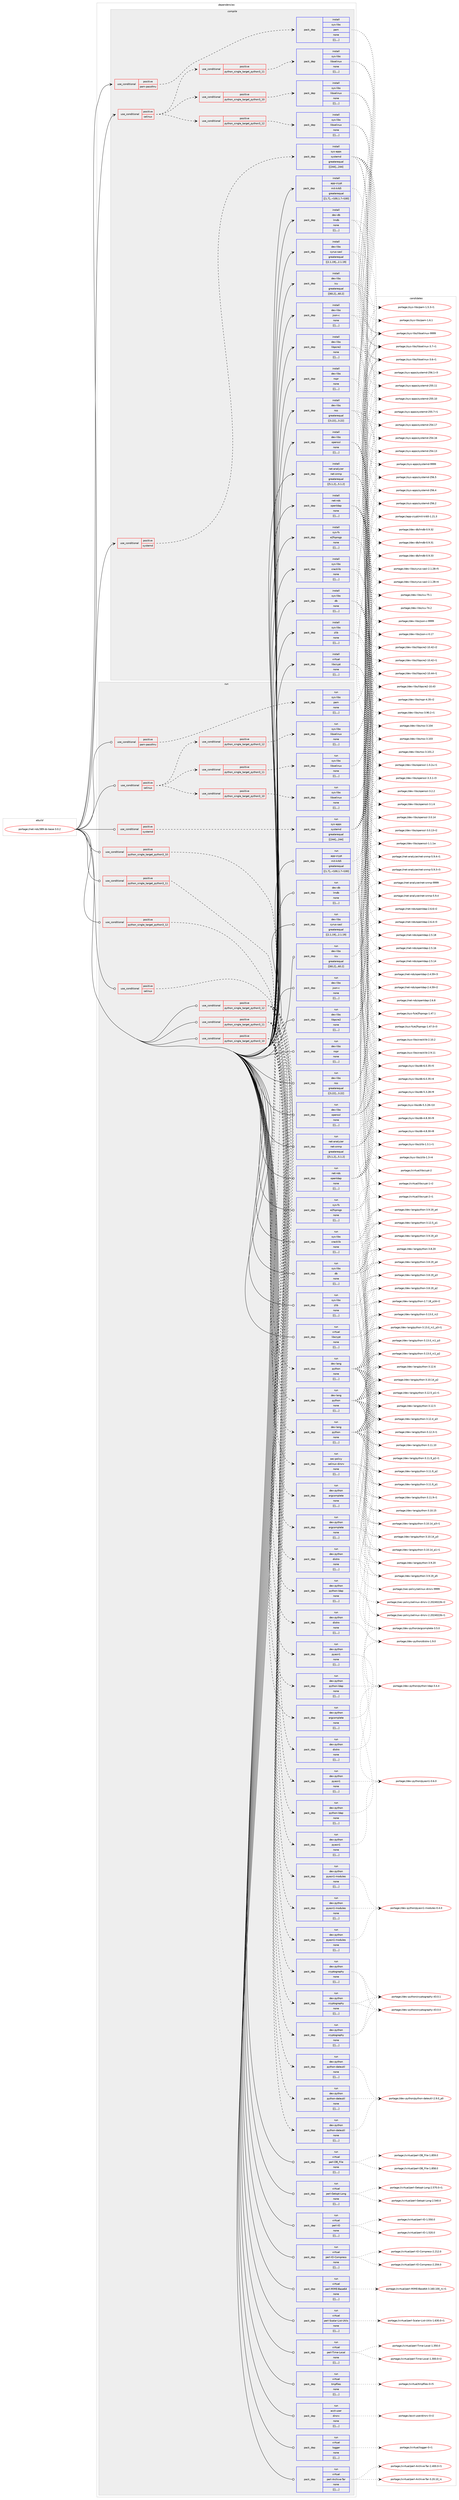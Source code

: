 digraph prolog {

# *************
# Graph options
# *************

newrank=true;
concentrate=true;
compound=true;
graph [rankdir=LR,fontname=Helvetica,fontsize=10,ranksep=1.5];#, ranksep=2.5, nodesep=0.2];
edge  [arrowhead=vee];
node  [fontname=Helvetica,fontsize=10];

# **********
# The ebuild
# **********

subgraph cluster_leftcol {
color=gray;
label=<<i>ebuild</i>>;
id [label="portage://net-nds/389-ds-base-3.0.2", color=red, width=4, href="../net-nds/389-ds-base-3.0.2.svg"];
}

# ****************
# The dependencies
# ****************

subgraph cluster_midcol {
color=gray;
label=<<i>dependencies</i>>;
subgraph cluster_compile {
fillcolor="#eeeeee";
style=filled;
label=<<i>compile</i>>;
subgraph cond103537 {
dependency394595 [label=<<TABLE BORDER="0" CELLBORDER="1" CELLSPACING="0" CELLPADDING="4"><TR><TD ROWSPAN="3" CELLPADDING="10">use_conditional</TD></TR><TR><TD>positive</TD></TR><TR><TD>pam-passthru</TD></TR></TABLE>>, shape=none, color=red];
subgraph pack288168 {
dependency394596 [label=<<TABLE BORDER="0" CELLBORDER="1" CELLSPACING="0" CELLPADDING="4" WIDTH="220"><TR><TD ROWSPAN="6" CELLPADDING="30">pack_dep</TD></TR><TR><TD WIDTH="110">install</TD></TR><TR><TD>sys-libs</TD></TR><TR><TD>pam</TD></TR><TR><TD>none</TD></TR><TR><TD>[[],,,,]</TD></TR></TABLE>>, shape=none, color=blue];
}
dependency394595:e -> dependency394596:w [weight=20,style="dashed",arrowhead="vee"];
}
id:e -> dependency394595:w [weight=20,style="solid",arrowhead="vee"];
subgraph cond103538 {
dependency394597 [label=<<TABLE BORDER="0" CELLBORDER="1" CELLSPACING="0" CELLPADDING="4"><TR><TD ROWSPAN="3" CELLPADDING="10">use_conditional</TD></TR><TR><TD>positive</TD></TR><TR><TD>selinux</TD></TR></TABLE>>, shape=none, color=red];
subgraph cond103539 {
dependency394598 [label=<<TABLE BORDER="0" CELLBORDER="1" CELLSPACING="0" CELLPADDING="4"><TR><TD ROWSPAN="3" CELLPADDING="10">use_conditional</TD></TR><TR><TD>positive</TD></TR><TR><TD>python_single_target_python3_10</TD></TR></TABLE>>, shape=none, color=red];
subgraph pack288169 {
dependency394599 [label=<<TABLE BORDER="0" CELLBORDER="1" CELLSPACING="0" CELLPADDING="4" WIDTH="220"><TR><TD ROWSPAN="6" CELLPADDING="30">pack_dep</TD></TR><TR><TD WIDTH="110">install</TD></TR><TR><TD>sys-libs</TD></TR><TR><TD>libselinux</TD></TR><TR><TD>none</TD></TR><TR><TD>[[],,,,]</TD></TR></TABLE>>, shape=none, color=blue];
}
dependency394598:e -> dependency394599:w [weight=20,style="dashed",arrowhead="vee"];
}
dependency394597:e -> dependency394598:w [weight=20,style="dashed",arrowhead="vee"];
subgraph cond103540 {
dependency394600 [label=<<TABLE BORDER="0" CELLBORDER="1" CELLSPACING="0" CELLPADDING="4"><TR><TD ROWSPAN="3" CELLPADDING="10">use_conditional</TD></TR><TR><TD>positive</TD></TR><TR><TD>python_single_target_python3_11</TD></TR></TABLE>>, shape=none, color=red];
subgraph pack288170 {
dependency394601 [label=<<TABLE BORDER="0" CELLBORDER="1" CELLSPACING="0" CELLPADDING="4" WIDTH="220"><TR><TD ROWSPAN="6" CELLPADDING="30">pack_dep</TD></TR><TR><TD WIDTH="110">install</TD></TR><TR><TD>sys-libs</TD></TR><TR><TD>libselinux</TD></TR><TR><TD>none</TD></TR><TR><TD>[[],,,,]</TD></TR></TABLE>>, shape=none, color=blue];
}
dependency394600:e -> dependency394601:w [weight=20,style="dashed",arrowhead="vee"];
}
dependency394597:e -> dependency394600:w [weight=20,style="dashed",arrowhead="vee"];
subgraph cond103541 {
dependency394602 [label=<<TABLE BORDER="0" CELLBORDER="1" CELLSPACING="0" CELLPADDING="4"><TR><TD ROWSPAN="3" CELLPADDING="10">use_conditional</TD></TR><TR><TD>positive</TD></TR><TR><TD>python_single_target_python3_12</TD></TR></TABLE>>, shape=none, color=red];
subgraph pack288171 {
dependency394603 [label=<<TABLE BORDER="0" CELLBORDER="1" CELLSPACING="0" CELLPADDING="4" WIDTH="220"><TR><TD ROWSPAN="6" CELLPADDING="30">pack_dep</TD></TR><TR><TD WIDTH="110">install</TD></TR><TR><TD>sys-libs</TD></TR><TR><TD>libselinux</TD></TR><TR><TD>none</TD></TR><TR><TD>[[],,,,]</TD></TR></TABLE>>, shape=none, color=blue];
}
dependency394602:e -> dependency394603:w [weight=20,style="dashed",arrowhead="vee"];
}
dependency394597:e -> dependency394602:w [weight=20,style="dashed",arrowhead="vee"];
}
id:e -> dependency394597:w [weight=20,style="solid",arrowhead="vee"];
subgraph cond103542 {
dependency394604 [label=<<TABLE BORDER="0" CELLBORDER="1" CELLSPACING="0" CELLPADDING="4"><TR><TD ROWSPAN="3" CELLPADDING="10">use_conditional</TD></TR><TR><TD>positive</TD></TR><TR><TD>systemd</TD></TR></TABLE>>, shape=none, color=red];
subgraph pack288172 {
dependency394605 [label=<<TABLE BORDER="0" CELLBORDER="1" CELLSPACING="0" CELLPADDING="4" WIDTH="220"><TR><TD ROWSPAN="6" CELLPADDING="30">pack_dep</TD></TR><TR><TD WIDTH="110">install</TD></TR><TR><TD>sys-apps</TD></TR><TR><TD>systemd</TD></TR><TR><TD>greaterequal</TD></TR><TR><TD>[[244],,,244]</TD></TR></TABLE>>, shape=none, color=blue];
}
dependency394604:e -> dependency394605:w [weight=20,style="dashed",arrowhead="vee"];
}
id:e -> dependency394604:w [weight=20,style="solid",arrowhead="vee"];
subgraph pack288173 {
dependency394606 [label=<<TABLE BORDER="0" CELLBORDER="1" CELLSPACING="0" CELLPADDING="4" WIDTH="220"><TR><TD ROWSPAN="6" CELLPADDING="30">pack_dep</TD></TR><TR><TD WIDTH="110">install</TD></TR><TR><TD>app-crypt</TD></TR><TR><TD>mit-krb5</TD></TR><TR><TD>greaterequal</TD></TR><TR><TD>[[1,7],,-r100,1.7-r100]</TD></TR></TABLE>>, shape=none, color=blue];
}
id:e -> dependency394606:w [weight=20,style="solid",arrowhead="vee"];
subgraph pack288174 {
dependency394607 [label=<<TABLE BORDER="0" CELLBORDER="1" CELLSPACING="0" CELLPADDING="4" WIDTH="220"><TR><TD ROWSPAN="6" CELLPADDING="30">pack_dep</TD></TR><TR><TD WIDTH="110">install</TD></TR><TR><TD>dev-db</TD></TR><TR><TD>lmdb</TD></TR><TR><TD>none</TD></TR><TR><TD>[[],,,,]</TD></TR></TABLE>>, shape=none, color=blue];
}
id:e -> dependency394607:w [weight=20,style="solid",arrowhead="vee"];
subgraph pack288175 {
dependency394608 [label=<<TABLE BORDER="0" CELLBORDER="1" CELLSPACING="0" CELLPADDING="4" WIDTH="220"><TR><TD ROWSPAN="6" CELLPADDING="30">pack_dep</TD></TR><TR><TD WIDTH="110">install</TD></TR><TR><TD>dev-libs</TD></TR><TR><TD>cyrus-sasl</TD></TR><TR><TD>greaterequal</TD></TR><TR><TD>[[2,1,19],,,2.1.19]</TD></TR></TABLE>>, shape=none, color=blue];
}
id:e -> dependency394608:w [weight=20,style="solid",arrowhead="vee"];
subgraph pack288176 {
dependency394609 [label=<<TABLE BORDER="0" CELLBORDER="1" CELLSPACING="0" CELLPADDING="4" WIDTH="220"><TR><TD ROWSPAN="6" CELLPADDING="30">pack_dep</TD></TR><TR><TD WIDTH="110">install</TD></TR><TR><TD>dev-libs</TD></TR><TR><TD>icu</TD></TR><TR><TD>greaterequal</TD></TR><TR><TD>[[60,2],,,60.2]</TD></TR></TABLE>>, shape=none, color=blue];
}
id:e -> dependency394609:w [weight=20,style="solid",arrowhead="vee"];
subgraph pack288177 {
dependency394610 [label=<<TABLE BORDER="0" CELLBORDER="1" CELLSPACING="0" CELLPADDING="4" WIDTH="220"><TR><TD ROWSPAN="6" CELLPADDING="30">pack_dep</TD></TR><TR><TD WIDTH="110">install</TD></TR><TR><TD>dev-libs</TD></TR><TR><TD>json-c</TD></TR><TR><TD>none</TD></TR><TR><TD>[[],,,,]</TD></TR></TABLE>>, shape=none, color=blue];
}
id:e -> dependency394610:w [weight=20,style="solid",arrowhead="vee"];
subgraph pack288178 {
dependency394611 [label=<<TABLE BORDER="0" CELLBORDER="1" CELLSPACING="0" CELLPADDING="4" WIDTH="220"><TR><TD ROWSPAN="6" CELLPADDING="30">pack_dep</TD></TR><TR><TD WIDTH="110">install</TD></TR><TR><TD>dev-libs</TD></TR><TR><TD>libpcre2</TD></TR><TR><TD>none</TD></TR><TR><TD>[[],,,,]</TD></TR></TABLE>>, shape=none, color=blue];
}
id:e -> dependency394611:w [weight=20,style="solid",arrowhead="vee"];
subgraph pack288179 {
dependency394612 [label=<<TABLE BORDER="0" CELLBORDER="1" CELLSPACING="0" CELLPADDING="4" WIDTH="220"><TR><TD ROWSPAN="6" CELLPADDING="30">pack_dep</TD></TR><TR><TD WIDTH="110">install</TD></TR><TR><TD>dev-libs</TD></TR><TR><TD>nspr</TD></TR><TR><TD>none</TD></TR><TR><TD>[[],,,,]</TD></TR></TABLE>>, shape=none, color=blue];
}
id:e -> dependency394612:w [weight=20,style="solid",arrowhead="vee"];
subgraph pack288180 {
dependency394613 [label=<<TABLE BORDER="0" CELLBORDER="1" CELLSPACING="0" CELLPADDING="4" WIDTH="220"><TR><TD ROWSPAN="6" CELLPADDING="30">pack_dep</TD></TR><TR><TD WIDTH="110">install</TD></TR><TR><TD>dev-libs</TD></TR><TR><TD>nss</TD></TR><TR><TD>greaterequal</TD></TR><TR><TD>[[3,22],,,3.22]</TD></TR></TABLE>>, shape=none, color=blue];
}
id:e -> dependency394613:w [weight=20,style="solid",arrowhead="vee"];
subgraph pack288181 {
dependency394614 [label=<<TABLE BORDER="0" CELLBORDER="1" CELLSPACING="0" CELLPADDING="4" WIDTH="220"><TR><TD ROWSPAN="6" CELLPADDING="30">pack_dep</TD></TR><TR><TD WIDTH="110">install</TD></TR><TR><TD>dev-libs</TD></TR><TR><TD>openssl</TD></TR><TR><TD>none</TD></TR><TR><TD>[[],,,,]</TD></TR></TABLE>>, shape=none, color=blue];
}
id:e -> dependency394614:w [weight=20,style="solid",arrowhead="vee"];
subgraph pack288182 {
dependency394615 [label=<<TABLE BORDER="0" CELLBORDER="1" CELLSPACING="0" CELLPADDING="4" WIDTH="220"><TR><TD ROWSPAN="6" CELLPADDING="30">pack_dep</TD></TR><TR><TD WIDTH="110">install</TD></TR><TR><TD>net-analyzer</TD></TR><TR><TD>net-snmp</TD></TR><TR><TD>greaterequal</TD></TR><TR><TD>[[5,1,2],,,5.1.2]</TD></TR></TABLE>>, shape=none, color=blue];
}
id:e -> dependency394615:w [weight=20,style="solid",arrowhead="vee"];
subgraph pack288183 {
dependency394616 [label=<<TABLE BORDER="0" CELLBORDER="1" CELLSPACING="0" CELLPADDING="4" WIDTH="220"><TR><TD ROWSPAN="6" CELLPADDING="30">pack_dep</TD></TR><TR><TD WIDTH="110">install</TD></TR><TR><TD>net-nds</TD></TR><TR><TD>openldap</TD></TR><TR><TD>none</TD></TR><TR><TD>[[],,,,]</TD></TR></TABLE>>, shape=none, color=blue];
}
id:e -> dependency394616:w [weight=20,style="solid",arrowhead="vee"];
subgraph pack288184 {
dependency394617 [label=<<TABLE BORDER="0" CELLBORDER="1" CELLSPACING="0" CELLPADDING="4" WIDTH="220"><TR><TD ROWSPAN="6" CELLPADDING="30">pack_dep</TD></TR><TR><TD WIDTH="110">install</TD></TR><TR><TD>sys-fs</TD></TR><TR><TD>e2fsprogs</TD></TR><TR><TD>none</TD></TR><TR><TD>[[],,,,]</TD></TR></TABLE>>, shape=none, color=blue];
}
id:e -> dependency394617:w [weight=20,style="solid",arrowhead="vee"];
subgraph pack288185 {
dependency394618 [label=<<TABLE BORDER="0" CELLBORDER="1" CELLSPACING="0" CELLPADDING="4" WIDTH="220"><TR><TD ROWSPAN="6" CELLPADDING="30">pack_dep</TD></TR><TR><TD WIDTH="110">install</TD></TR><TR><TD>sys-libs</TD></TR><TR><TD>cracklib</TD></TR><TR><TD>none</TD></TR><TR><TD>[[],,,,]</TD></TR></TABLE>>, shape=none, color=blue];
}
id:e -> dependency394618:w [weight=20,style="solid",arrowhead="vee"];
subgraph pack288186 {
dependency394619 [label=<<TABLE BORDER="0" CELLBORDER="1" CELLSPACING="0" CELLPADDING="4" WIDTH="220"><TR><TD ROWSPAN="6" CELLPADDING="30">pack_dep</TD></TR><TR><TD WIDTH="110">install</TD></TR><TR><TD>sys-libs</TD></TR><TR><TD>db</TD></TR><TR><TD>none</TD></TR><TR><TD>[[],,,,]</TD></TR></TABLE>>, shape=none, color=blue];
}
id:e -> dependency394619:w [weight=20,style="solid",arrowhead="vee"];
subgraph pack288187 {
dependency394620 [label=<<TABLE BORDER="0" CELLBORDER="1" CELLSPACING="0" CELLPADDING="4" WIDTH="220"><TR><TD ROWSPAN="6" CELLPADDING="30">pack_dep</TD></TR><TR><TD WIDTH="110">install</TD></TR><TR><TD>sys-libs</TD></TR><TR><TD>zlib</TD></TR><TR><TD>none</TD></TR><TR><TD>[[],,,,]</TD></TR></TABLE>>, shape=none, color=blue];
}
id:e -> dependency394620:w [weight=20,style="solid",arrowhead="vee"];
subgraph pack288188 {
dependency394621 [label=<<TABLE BORDER="0" CELLBORDER="1" CELLSPACING="0" CELLPADDING="4" WIDTH="220"><TR><TD ROWSPAN="6" CELLPADDING="30">pack_dep</TD></TR><TR><TD WIDTH="110">install</TD></TR><TR><TD>virtual</TD></TR><TR><TD>libcrypt</TD></TR><TR><TD>none</TD></TR><TR><TD>[[],,,,]</TD></TR></TABLE>>, shape=none, color=blue];
}
id:e -> dependency394621:w [weight=20,style="solid",arrowhead="vee"];
}
subgraph cluster_compileandrun {
fillcolor="#eeeeee";
style=filled;
label=<<i>compile and run</i>>;
}
subgraph cluster_run {
fillcolor="#eeeeee";
style=filled;
label=<<i>run</i>>;
subgraph cond103543 {
dependency394622 [label=<<TABLE BORDER="0" CELLBORDER="1" CELLSPACING="0" CELLPADDING="4"><TR><TD ROWSPAN="3" CELLPADDING="10">use_conditional</TD></TR><TR><TD>positive</TD></TR><TR><TD>pam-passthru</TD></TR></TABLE>>, shape=none, color=red];
subgraph pack288189 {
dependency394623 [label=<<TABLE BORDER="0" CELLBORDER="1" CELLSPACING="0" CELLPADDING="4" WIDTH="220"><TR><TD ROWSPAN="6" CELLPADDING="30">pack_dep</TD></TR><TR><TD WIDTH="110">run</TD></TR><TR><TD>sys-libs</TD></TR><TR><TD>pam</TD></TR><TR><TD>none</TD></TR><TR><TD>[[],,,,]</TD></TR></TABLE>>, shape=none, color=blue];
}
dependency394622:e -> dependency394623:w [weight=20,style="dashed",arrowhead="vee"];
}
id:e -> dependency394622:w [weight=20,style="solid",arrowhead="odot"];
subgraph cond103544 {
dependency394624 [label=<<TABLE BORDER="0" CELLBORDER="1" CELLSPACING="0" CELLPADDING="4"><TR><TD ROWSPAN="3" CELLPADDING="10">use_conditional</TD></TR><TR><TD>positive</TD></TR><TR><TD>python_single_target_python3_10</TD></TR></TABLE>>, shape=none, color=red];
subgraph pack288190 {
dependency394625 [label=<<TABLE BORDER="0" CELLBORDER="1" CELLSPACING="0" CELLPADDING="4" WIDTH="220"><TR><TD ROWSPAN="6" CELLPADDING="30">pack_dep</TD></TR><TR><TD WIDTH="110">run</TD></TR><TR><TD>dev-lang</TD></TR><TR><TD>python</TD></TR><TR><TD>none</TD></TR><TR><TD>[[],,,,]</TD></TR></TABLE>>, shape=none, color=blue];
}
dependency394624:e -> dependency394625:w [weight=20,style="dashed",arrowhead="vee"];
}
id:e -> dependency394624:w [weight=20,style="solid",arrowhead="odot"];
subgraph cond103545 {
dependency394626 [label=<<TABLE BORDER="0" CELLBORDER="1" CELLSPACING="0" CELLPADDING="4"><TR><TD ROWSPAN="3" CELLPADDING="10">use_conditional</TD></TR><TR><TD>positive</TD></TR><TR><TD>python_single_target_python3_10</TD></TR></TABLE>>, shape=none, color=red];
subgraph pack288191 {
dependency394627 [label=<<TABLE BORDER="0" CELLBORDER="1" CELLSPACING="0" CELLPADDING="4" WIDTH="220"><TR><TD ROWSPAN="6" CELLPADDING="30">pack_dep</TD></TR><TR><TD WIDTH="110">run</TD></TR><TR><TD>dev-python</TD></TR><TR><TD>pyasn1</TD></TR><TR><TD>none</TD></TR><TR><TD>[[],,,,]</TD></TR></TABLE>>, shape=none, color=blue];
}
dependency394626:e -> dependency394627:w [weight=20,style="dashed",arrowhead="vee"];
subgraph pack288192 {
dependency394628 [label=<<TABLE BORDER="0" CELLBORDER="1" CELLSPACING="0" CELLPADDING="4" WIDTH="220"><TR><TD ROWSPAN="6" CELLPADDING="30">pack_dep</TD></TR><TR><TD WIDTH="110">run</TD></TR><TR><TD>dev-python</TD></TR><TR><TD>pyasn1-modules</TD></TR><TR><TD>none</TD></TR><TR><TD>[[],,,,]</TD></TR></TABLE>>, shape=none, color=blue];
}
dependency394626:e -> dependency394628:w [weight=20,style="dashed",arrowhead="vee"];
subgraph pack288193 {
dependency394629 [label=<<TABLE BORDER="0" CELLBORDER="1" CELLSPACING="0" CELLPADDING="4" WIDTH="220"><TR><TD ROWSPAN="6" CELLPADDING="30">pack_dep</TD></TR><TR><TD WIDTH="110">run</TD></TR><TR><TD>dev-python</TD></TR><TR><TD>argcomplete</TD></TR><TR><TD>none</TD></TR><TR><TD>[[],,,,]</TD></TR></TABLE>>, shape=none, color=blue];
}
dependency394626:e -> dependency394629:w [weight=20,style="dashed",arrowhead="vee"];
subgraph pack288194 {
dependency394630 [label=<<TABLE BORDER="0" CELLBORDER="1" CELLSPACING="0" CELLPADDING="4" WIDTH="220"><TR><TD ROWSPAN="6" CELLPADDING="30">pack_dep</TD></TR><TR><TD WIDTH="110">run</TD></TR><TR><TD>dev-python</TD></TR><TR><TD>cryptography</TD></TR><TR><TD>none</TD></TR><TR><TD>[[],,,,]</TD></TR></TABLE>>, shape=none, color=blue];
}
dependency394626:e -> dependency394630:w [weight=20,style="dashed",arrowhead="vee"];
subgraph pack288195 {
dependency394631 [label=<<TABLE BORDER="0" CELLBORDER="1" CELLSPACING="0" CELLPADDING="4" WIDTH="220"><TR><TD ROWSPAN="6" CELLPADDING="30">pack_dep</TD></TR><TR><TD WIDTH="110">run</TD></TR><TR><TD>dev-python</TD></TR><TR><TD>python-dateutil</TD></TR><TR><TD>none</TD></TR><TR><TD>[[],,,,]</TD></TR></TABLE>>, shape=none, color=blue];
}
dependency394626:e -> dependency394631:w [weight=20,style="dashed",arrowhead="vee"];
subgraph pack288196 {
dependency394632 [label=<<TABLE BORDER="0" CELLBORDER="1" CELLSPACING="0" CELLPADDING="4" WIDTH="220"><TR><TD ROWSPAN="6" CELLPADDING="30">pack_dep</TD></TR><TR><TD WIDTH="110">run</TD></TR><TR><TD>dev-python</TD></TR><TR><TD>python-ldap</TD></TR><TR><TD>none</TD></TR><TR><TD>[[],,,,]</TD></TR></TABLE>>, shape=none, color=blue];
}
dependency394626:e -> dependency394632:w [weight=20,style="dashed",arrowhead="vee"];
subgraph pack288197 {
dependency394633 [label=<<TABLE BORDER="0" CELLBORDER="1" CELLSPACING="0" CELLPADDING="4" WIDTH="220"><TR><TD ROWSPAN="6" CELLPADDING="30">pack_dep</TD></TR><TR><TD WIDTH="110">run</TD></TR><TR><TD>dev-python</TD></TR><TR><TD>distro</TD></TR><TR><TD>none</TD></TR><TR><TD>[[],,,,]</TD></TR></TABLE>>, shape=none, color=blue];
}
dependency394626:e -> dependency394633:w [weight=20,style="dashed",arrowhead="vee"];
}
id:e -> dependency394626:w [weight=20,style="solid",arrowhead="odot"];
subgraph cond103546 {
dependency394634 [label=<<TABLE BORDER="0" CELLBORDER="1" CELLSPACING="0" CELLPADDING="4"><TR><TD ROWSPAN="3" CELLPADDING="10">use_conditional</TD></TR><TR><TD>positive</TD></TR><TR><TD>python_single_target_python3_11</TD></TR></TABLE>>, shape=none, color=red];
subgraph pack288198 {
dependency394635 [label=<<TABLE BORDER="0" CELLBORDER="1" CELLSPACING="0" CELLPADDING="4" WIDTH="220"><TR><TD ROWSPAN="6" CELLPADDING="30">pack_dep</TD></TR><TR><TD WIDTH="110">run</TD></TR><TR><TD>dev-lang</TD></TR><TR><TD>python</TD></TR><TR><TD>none</TD></TR><TR><TD>[[],,,,]</TD></TR></TABLE>>, shape=none, color=blue];
}
dependency394634:e -> dependency394635:w [weight=20,style="dashed",arrowhead="vee"];
}
id:e -> dependency394634:w [weight=20,style="solid",arrowhead="odot"];
subgraph cond103547 {
dependency394636 [label=<<TABLE BORDER="0" CELLBORDER="1" CELLSPACING="0" CELLPADDING="4"><TR><TD ROWSPAN="3" CELLPADDING="10">use_conditional</TD></TR><TR><TD>positive</TD></TR><TR><TD>python_single_target_python3_11</TD></TR></TABLE>>, shape=none, color=red];
subgraph pack288199 {
dependency394637 [label=<<TABLE BORDER="0" CELLBORDER="1" CELLSPACING="0" CELLPADDING="4" WIDTH="220"><TR><TD ROWSPAN="6" CELLPADDING="30">pack_dep</TD></TR><TR><TD WIDTH="110">run</TD></TR><TR><TD>dev-python</TD></TR><TR><TD>pyasn1</TD></TR><TR><TD>none</TD></TR><TR><TD>[[],,,,]</TD></TR></TABLE>>, shape=none, color=blue];
}
dependency394636:e -> dependency394637:w [weight=20,style="dashed",arrowhead="vee"];
subgraph pack288200 {
dependency394638 [label=<<TABLE BORDER="0" CELLBORDER="1" CELLSPACING="0" CELLPADDING="4" WIDTH="220"><TR><TD ROWSPAN="6" CELLPADDING="30">pack_dep</TD></TR><TR><TD WIDTH="110">run</TD></TR><TR><TD>dev-python</TD></TR><TR><TD>pyasn1-modules</TD></TR><TR><TD>none</TD></TR><TR><TD>[[],,,,]</TD></TR></TABLE>>, shape=none, color=blue];
}
dependency394636:e -> dependency394638:w [weight=20,style="dashed",arrowhead="vee"];
subgraph pack288201 {
dependency394639 [label=<<TABLE BORDER="0" CELLBORDER="1" CELLSPACING="0" CELLPADDING="4" WIDTH="220"><TR><TD ROWSPAN="6" CELLPADDING="30">pack_dep</TD></TR><TR><TD WIDTH="110">run</TD></TR><TR><TD>dev-python</TD></TR><TR><TD>argcomplete</TD></TR><TR><TD>none</TD></TR><TR><TD>[[],,,,]</TD></TR></TABLE>>, shape=none, color=blue];
}
dependency394636:e -> dependency394639:w [weight=20,style="dashed",arrowhead="vee"];
subgraph pack288202 {
dependency394640 [label=<<TABLE BORDER="0" CELLBORDER="1" CELLSPACING="0" CELLPADDING="4" WIDTH="220"><TR><TD ROWSPAN="6" CELLPADDING="30">pack_dep</TD></TR><TR><TD WIDTH="110">run</TD></TR><TR><TD>dev-python</TD></TR><TR><TD>cryptography</TD></TR><TR><TD>none</TD></TR><TR><TD>[[],,,,]</TD></TR></TABLE>>, shape=none, color=blue];
}
dependency394636:e -> dependency394640:w [weight=20,style="dashed",arrowhead="vee"];
subgraph pack288203 {
dependency394641 [label=<<TABLE BORDER="0" CELLBORDER="1" CELLSPACING="0" CELLPADDING="4" WIDTH="220"><TR><TD ROWSPAN="6" CELLPADDING="30">pack_dep</TD></TR><TR><TD WIDTH="110">run</TD></TR><TR><TD>dev-python</TD></TR><TR><TD>python-dateutil</TD></TR><TR><TD>none</TD></TR><TR><TD>[[],,,,]</TD></TR></TABLE>>, shape=none, color=blue];
}
dependency394636:e -> dependency394641:w [weight=20,style="dashed",arrowhead="vee"];
subgraph pack288204 {
dependency394642 [label=<<TABLE BORDER="0" CELLBORDER="1" CELLSPACING="0" CELLPADDING="4" WIDTH="220"><TR><TD ROWSPAN="6" CELLPADDING="30">pack_dep</TD></TR><TR><TD WIDTH="110">run</TD></TR><TR><TD>dev-python</TD></TR><TR><TD>python-ldap</TD></TR><TR><TD>none</TD></TR><TR><TD>[[],,,,]</TD></TR></TABLE>>, shape=none, color=blue];
}
dependency394636:e -> dependency394642:w [weight=20,style="dashed",arrowhead="vee"];
subgraph pack288205 {
dependency394643 [label=<<TABLE BORDER="0" CELLBORDER="1" CELLSPACING="0" CELLPADDING="4" WIDTH="220"><TR><TD ROWSPAN="6" CELLPADDING="30">pack_dep</TD></TR><TR><TD WIDTH="110">run</TD></TR><TR><TD>dev-python</TD></TR><TR><TD>distro</TD></TR><TR><TD>none</TD></TR><TR><TD>[[],,,,]</TD></TR></TABLE>>, shape=none, color=blue];
}
dependency394636:e -> dependency394643:w [weight=20,style="dashed",arrowhead="vee"];
}
id:e -> dependency394636:w [weight=20,style="solid",arrowhead="odot"];
subgraph cond103548 {
dependency394644 [label=<<TABLE BORDER="0" CELLBORDER="1" CELLSPACING="0" CELLPADDING="4"><TR><TD ROWSPAN="3" CELLPADDING="10">use_conditional</TD></TR><TR><TD>positive</TD></TR><TR><TD>python_single_target_python3_12</TD></TR></TABLE>>, shape=none, color=red];
subgraph pack288206 {
dependency394645 [label=<<TABLE BORDER="0" CELLBORDER="1" CELLSPACING="0" CELLPADDING="4" WIDTH="220"><TR><TD ROWSPAN="6" CELLPADDING="30">pack_dep</TD></TR><TR><TD WIDTH="110">run</TD></TR><TR><TD>dev-lang</TD></TR><TR><TD>python</TD></TR><TR><TD>none</TD></TR><TR><TD>[[],,,,]</TD></TR></TABLE>>, shape=none, color=blue];
}
dependency394644:e -> dependency394645:w [weight=20,style="dashed",arrowhead="vee"];
}
id:e -> dependency394644:w [weight=20,style="solid",arrowhead="odot"];
subgraph cond103549 {
dependency394646 [label=<<TABLE BORDER="0" CELLBORDER="1" CELLSPACING="0" CELLPADDING="4"><TR><TD ROWSPAN="3" CELLPADDING="10">use_conditional</TD></TR><TR><TD>positive</TD></TR><TR><TD>python_single_target_python3_12</TD></TR></TABLE>>, shape=none, color=red];
subgraph pack288207 {
dependency394647 [label=<<TABLE BORDER="0" CELLBORDER="1" CELLSPACING="0" CELLPADDING="4" WIDTH="220"><TR><TD ROWSPAN="6" CELLPADDING="30">pack_dep</TD></TR><TR><TD WIDTH="110">run</TD></TR><TR><TD>dev-python</TD></TR><TR><TD>pyasn1</TD></TR><TR><TD>none</TD></TR><TR><TD>[[],,,,]</TD></TR></TABLE>>, shape=none, color=blue];
}
dependency394646:e -> dependency394647:w [weight=20,style="dashed",arrowhead="vee"];
subgraph pack288208 {
dependency394648 [label=<<TABLE BORDER="0" CELLBORDER="1" CELLSPACING="0" CELLPADDING="4" WIDTH="220"><TR><TD ROWSPAN="6" CELLPADDING="30">pack_dep</TD></TR><TR><TD WIDTH="110">run</TD></TR><TR><TD>dev-python</TD></TR><TR><TD>pyasn1-modules</TD></TR><TR><TD>none</TD></TR><TR><TD>[[],,,,]</TD></TR></TABLE>>, shape=none, color=blue];
}
dependency394646:e -> dependency394648:w [weight=20,style="dashed",arrowhead="vee"];
subgraph pack288209 {
dependency394649 [label=<<TABLE BORDER="0" CELLBORDER="1" CELLSPACING="0" CELLPADDING="4" WIDTH="220"><TR><TD ROWSPAN="6" CELLPADDING="30">pack_dep</TD></TR><TR><TD WIDTH="110">run</TD></TR><TR><TD>dev-python</TD></TR><TR><TD>argcomplete</TD></TR><TR><TD>none</TD></TR><TR><TD>[[],,,,]</TD></TR></TABLE>>, shape=none, color=blue];
}
dependency394646:e -> dependency394649:w [weight=20,style="dashed",arrowhead="vee"];
subgraph pack288210 {
dependency394650 [label=<<TABLE BORDER="0" CELLBORDER="1" CELLSPACING="0" CELLPADDING="4" WIDTH="220"><TR><TD ROWSPAN="6" CELLPADDING="30">pack_dep</TD></TR><TR><TD WIDTH="110">run</TD></TR><TR><TD>dev-python</TD></TR><TR><TD>cryptography</TD></TR><TR><TD>none</TD></TR><TR><TD>[[],,,,]</TD></TR></TABLE>>, shape=none, color=blue];
}
dependency394646:e -> dependency394650:w [weight=20,style="dashed",arrowhead="vee"];
subgraph pack288211 {
dependency394651 [label=<<TABLE BORDER="0" CELLBORDER="1" CELLSPACING="0" CELLPADDING="4" WIDTH="220"><TR><TD ROWSPAN="6" CELLPADDING="30">pack_dep</TD></TR><TR><TD WIDTH="110">run</TD></TR><TR><TD>dev-python</TD></TR><TR><TD>python-dateutil</TD></TR><TR><TD>none</TD></TR><TR><TD>[[],,,,]</TD></TR></TABLE>>, shape=none, color=blue];
}
dependency394646:e -> dependency394651:w [weight=20,style="dashed",arrowhead="vee"];
subgraph pack288212 {
dependency394652 [label=<<TABLE BORDER="0" CELLBORDER="1" CELLSPACING="0" CELLPADDING="4" WIDTH="220"><TR><TD ROWSPAN="6" CELLPADDING="30">pack_dep</TD></TR><TR><TD WIDTH="110">run</TD></TR><TR><TD>dev-python</TD></TR><TR><TD>python-ldap</TD></TR><TR><TD>none</TD></TR><TR><TD>[[],,,,]</TD></TR></TABLE>>, shape=none, color=blue];
}
dependency394646:e -> dependency394652:w [weight=20,style="dashed",arrowhead="vee"];
subgraph pack288213 {
dependency394653 [label=<<TABLE BORDER="0" CELLBORDER="1" CELLSPACING="0" CELLPADDING="4" WIDTH="220"><TR><TD ROWSPAN="6" CELLPADDING="30">pack_dep</TD></TR><TR><TD WIDTH="110">run</TD></TR><TR><TD>dev-python</TD></TR><TR><TD>distro</TD></TR><TR><TD>none</TD></TR><TR><TD>[[],,,,]</TD></TR></TABLE>>, shape=none, color=blue];
}
dependency394646:e -> dependency394653:w [weight=20,style="dashed",arrowhead="vee"];
}
id:e -> dependency394646:w [weight=20,style="solid",arrowhead="odot"];
subgraph cond103550 {
dependency394654 [label=<<TABLE BORDER="0" CELLBORDER="1" CELLSPACING="0" CELLPADDING="4"><TR><TD ROWSPAN="3" CELLPADDING="10">use_conditional</TD></TR><TR><TD>positive</TD></TR><TR><TD>selinux</TD></TR></TABLE>>, shape=none, color=red];
subgraph cond103551 {
dependency394655 [label=<<TABLE BORDER="0" CELLBORDER="1" CELLSPACING="0" CELLPADDING="4"><TR><TD ROWSPAN="3" CELLPADDING="10">use_conditional</TD></TR><TR><TD>positive</TD></TR><TR><TD>python_single_target_python3_10</TD></TR></TABLE>>, shape=none, color=red];
subgraph pack288214 {
dependency394656 [label=<<TABLE BORDER="0" CELLBORDER="1" CELLSPACING="0" CELLPADDING="4" WIDTH="220"><TR><TD ROWSPAN="6" CELLPADDING="30">pack_dep</TD></TR><TR><TD WIDTH="110">run</TD></TR><TR><TD>sys-libs</TD></TR><TR><TD>libselinux</TD></TR><TR><TD>none</TD></TR><TR><TD>[[],,,,]</TD></TR></TABLE>>, shape=none, color=blue];
}
dependency394655:e -> dependency394656:w [weight=20,style="dashed",arrowhead="vee"];
}
dependency394654:e -> dependency394655:w [weight=20,style="dashed",arrowhead="vee"];
subgraph cond103552 {
dependency394657 [label=<<TABLE BORDER="0" CELLBORDER="1" CELLSPACING="0" CELLPADDING="4"><TR><TD ROWSPAN="3" CELLPADDING="10">use_conditional</TD></TR><TR><TD>positive</TD></TR><TR><TD>python_single_target_python3_11</TD></TR></TABLE>>, shape=none, color=red];
subgraph pack288215 {
dependency394658 [label=<<TABLE BORDER="0" CELLBORDER="1" CELLSPACING="0" CELLPADDING="4" WIDTH="220"><TR><TD ROWSPAN="6" CELLPADDING="30">pack_dep</TD></TR><TR><TD WIDTH="110">run</TD></TR><TR><TD>sys-libs</TD></TR><TR><TD>libselinux</TD></TR><TR><TD>none</TD></TR><TR><TD>[[],,,,]</TD></TR></TABLE>>, shape=none, color=blue];
}
dependency394657:e -> dependency394658:w [weight=20,style="dashed",arrowhead="vee"];
}
dependency394654:e -> dependency394657:w [weight=20,style="dashed",arrowhead="vee"];
subgraph cond103553 {
dependency394659 [label=<<TABLE BORDER="0" CELLBORDER="1" CELLSPACING="0" CELLPADDING="4"><TR><TD ROWSPAN="3" CELLPADDING="10">use_conditional</TD></TR><TR><TD>positive</TD></TR><TR><TD>python_single_target_python3_12</TD></TR></TABLE>>, shape=none, color=red];
subgraph pack288216 {
dependency394660 [label=<<TABLE BORDER="0" CELLBORDER="1" CELLSPACING="0" CELLPADDING="4" WIDTH="220"><TR><TD ROWSPAN="6" CELLPADDING="30">pack_dep</TD></TR><TR><TD WIDTH="110">run</TD></TR><TR><TD>sys-libs</TD></TR><TR><TD>libselinux</TD></TR><TR><TD>none</TD></TR><TR><TD>[[],,,,]</TD></TR></TABLE>>, shape=none, color=blue];
}
dependency394659:e -> dependency394660:w [weight=20,style="dashed",arrowhead="vee"];
}
dependency394654:e -> dependency394659:w [weight=20,style="dashed",arrowhead="vee"];
}
id:e -> dependency394654:w [weight=20,style="solid",arrowhead="odot"];
subgraph cond103554 {
dependency394661 [label=<<TABLE BORDER="0" CELLBORDER="1" CELLSPACING="0" CELLPADDING="4"><TR><TD ROWSPAN="3" CELLPADDING="10">use_conditional</TD></TR><TR><TD>positive</TD></TR><TR><TD>selinux</TD></TR></TABLE>>, shape=none, color=red];
subgraph pack288217 {
dependency394662 [label=<<TABLE BORDER="0" CELLBORDER="1" CELLSPACING="0" CELLPADDING="4" WIDTH="220"><TR><TD ROWSPAN="6" CELLPADDING="30">pack_dep</TD></TR><TR><TD WIDTH="110">run</TD></TR><TR><TD>sec-policy</TD></TR><TR><TD>selinux-dirsrv</TD></TR><TR><TD>none</TD></TR><TR><TD>[[],,,,]</TD></TR></TABLE>>, shape=none, color=blue];
}
dependency394661:e -> dependency394662:w [weight=20,style="dashed",arrowhead="vee"];
}
id:e -> dependency394661:w [weight=20,style="solid",arrowhead="odot"];
subgraph cond103555 {
dependency394663 [label=<<TABLE BORDER="0" CELLBORDER="1" CELLSPACING="0" CELLPADDING="4"><TR><TD ROWSPAN="3" CELLPADDING="10">use_conditional</TD></TR><TR><TD>positive</TD></TR><TR><TD>systemd</TD></TR></TABLE>>, shape=none, color=red];
subgraph pack288218 {
dependency394664 [label=<<TABLE BORDER="0" CELLBORDER="1" CELLSPACING="0" CELLPADDING="4" WIDTH="220"><TR><TD ROWSPAN="6" CELLPADDING="30">pack_dep</TD></TR><TR><TD WIDTH="110">run</TD></TR><TR><TD>sys-apps</TD></TR><TR><TD>systemd</TD></TR><TR><TD>greaterequal</TD></TR><TR><TD>[[244],,,244]</TD></TR></TABLE>>, shape=none, color=blue];
}
dependency394663:e -> dependency394664:w [weight=20,style="dashed",arrowhead="vee"];
}
id:e -> dependency394663:w [weight=20,style="solid",arrowhead="odot"];
subgraph pack288219 {
dependency394665 [label=<<TABLE BORDER="0" CELLBORDER="1" CELLSPACING="0" CELLPADDING="4" WIDTH="220"><TR><TD ROWSPAN="6" CELLPADDING="30">pack_dep</TD></TR><TR><TD WIDTH="110">run</TD></TR><TR><TD>acct-user</TD></TR><TR><TD>dirsrv</TD></TR><TR><TD>none</TD></TR><TR><TD>[[],,,,]</TD></TR></TABLE>>, shape=none, color=blue];
}
id:e -> dependency394665:w [weight=20,style="solid",arrowhead="odot"];
subgraph pack288220 {
dependency394666 [label=<<TABLE BORDER="0" CELLBORDER="1" CELLSPACING="0" CELLPADDING="4" WIDTH="220"><TR><TD ROWSPAN="6" CELLPADDING="30">pack_dep</TD></TR><TR><TD WIDTH="110">run</TD></TR><TR><TD>app-crypt</TD></TR><TR><TD>mit-krb5</TD></TR><TR><TD>greaterequal</TD></TR><TR><TD>[[1,7],,-r100,1.7-r100]</TD></TR></TABLE>>, shape=none, color=blue];
}
id:e -> dependency394666:w [weight=20,style="solid",arrowhead="odot"];
subgraph pack288221 {
dependency394667 [label=<<TABLE BORDER="0" CELLBORDER="1" CELLSPACING="0" CELLPADDING="4" WIDTH="220"><TR><TD ROWSPAN="6" CELLPADDING="30">pack_dep</TD></TR><TR><TD WIDTH="110">run</TD></TR><TR><TD>dev-db</TD></TR><TR><TD>lmdb</TD></TR><TR><TD>none</TD></TR><TR><TD>[[],,,,]</TD></TR></TABLE>>, shape=none, color=blue];
}
id:e -> dependency394667:w [weight=20,style="solid",arrowhead="odot"];
subgraph pack288222 {
dependency394668 [label=<<TABLE BORDER="0" CELLBORDER="1" CELLSPACING="0" CELLPADDING="4" WIDTH="220"><TR><TD ROWSPAN="6" CELLPADDING="30">pack_dep</TD></TR><TR><TD WIDTH="110">run</TD></TR><TR><TD>dev-libs</TD></TR><TR><TD>cyrus-sasl</TD></TR><TR><TD>greaterequal</TD></TR><TR><TD>[[2,1,19],,,2.1.19]</TD></TR></TABLE>>, shape=none, color=blue];
}
id:e -> dependency394668:w [weight=20,style="solid",arrowhead="odot"];
subgraph pack288223 {
dependency394669 [label=<<TABLE BORDER="0" CELLBORDER="1" CELLSPACING="0" CELLPADDING="4" WIDTH="220"><TR><TD ROWSPAN="6" CELLPADDING="30">pack_dep</TD></TR><TR><TD WIDTH="110">run</TD></TR><TR><TD>dev-libs</TD></TR><TR><TD>icu</TD></TR><TR><TD>greaterequal</TD></TR><TR><TD>[[60,2],,,60.2]</TD></TR></TABLE>>, shape=none, color=blue];
}
id:e -> dependency394669:w [weight=20,style="solid",arrowhead="odot"];
subgraph pack288224 {
dependency394670 [label=<<TABLE BORDER="0" CELLBORDER="1" CELLSPACING="0" CELLPADDING="4" WIDTH="220"><TR><TD ROWSPAN="6" CELLPADDING="30">pack_dep</TD></TR><TR><TD WIDTH="110">run</TD></TR><TR><TD>dev-libs</TD></TR><TR><TD>json-c</TD></TR><TR><TD>none</TD></TR><TR><TD>[[],,,,]</TD></TR></TABLE>>, shape=none, color=blue];
}
id:e -> dependency394670:w [weight=20,style="solid",arrowhead="odot"];
subgraph pack288225 {
dependency394671 [label=<<TABLE BORDER="0" CELLBORDER="1" CELLSPACING="0" CELLPADDING="4" WIDTH="220"><TR><TD ROWSPAN="6" CELLPADDING="30">pack_dep</TD></TR><TR><TD WIDTH="110">run</TD></TR><TR><TD>dev-libs</TD></TR><TR><TD>libpcre2</TD></TR><TR><TD>none</TD></TR><TR><TD>[[],,,,]</TD></TR></TABLE>>, shape=none, color=blue];
}
id:e -> dependency394671:w [weight=20,style="solid",arrowhead="odot"];
subgraph pack288226 {
dependency394672 [label=<<TABLE BORDER="0" CELLBORDER="1" CELLSPACING="0" CELLPADDING="4" WIDTH="220"><TR><TD ROWSPAN="6" CELLPADDING="30">pack_dep</TD></TR><TR><TD WIDTH="110">run</TD></TR><TR><TD>dev-libs</TD></TR><TR><TD>nspr</TD></TR><TR><TD>none</TD></TR><TR><TD>[[],,,,]</TD></TR></TABLE>>, shape=none, color=blue];
}
id:e -> dependency394672:w [weight=20,style="solid",arrowhead="odot"];
subgraph pack288227 {
dependency394673 [label=<<TABLE BORDER="0" CELLBORDER="1" CELLSPACING="0" CELLPADDING="4" WIDTH="220"><TR><TD ROWSPAN="6" CELLPADDING="30">pack_dep</TD></TR><TR><TD WIDTH="110">run</TD></TR><TR><TD>dev-libs</TD></TR><TR><TD>nss</TD></TR><TR><TD>greaterequal</TD></TR><TR><TD>[[3,22],,,3.22]</TD></TR></TABLE>>, shape=none, color=blue];
}
id:e -> dependency394673:w [weight=20,style="solid",arrowhead="odot"];
subgraph pack288228 {
dependency394674 [label=<<TABLE BORDER="0" CELLBORDER="1" CELLSPACING="0" CELLPADDING="4" WIDTH="220"><TR><TD ROWSPAN="6" CELLPADDING="30">pack_dep</TD></TR><TR><TD WIDTH="110">run</TD></TR><TR><TD>dev-libs</TD></TR><TR><TD>openssl</TD></TR><TR><TD>none</TD></TR><TR><TD>[[],,,,]</TD></TR></TABLE>>, shape=none, color=blue];
}
id:e -> dependency394674:w [weight=20,style="solid",arrowhead="odot"];
subgraph pack288229 {
dependency394675 [label=<<TABLE BORDER="0" CELLBORDER="1" CELLSPACING="0" CELLPADDING="4" WIDTH="220"><TR><TD ROWSPAN="6" CELLPADDING="30">pack_dep</TD></TR><TR><TD WIDTH="110">run</TD></TR><TR><TD>net-analyzer</TD></TR><TR><TD>net-snmp</TD></TR><TR><TD>greaterequal</TD></TR><TR><TD>[[5,1,2],,,5.1.2]</TD></TR></TABLE>>, shape=none, color=blue];
}
id:e -> dependency394675:w [weight=20,style="solid",arrowhead="odot"];
subgraph pack288230 {
dependency394676 [label=<<TABLE BORDER="0" CELLBORDER="1" CELLSPACING="0" CELLPADDING="4" WIDTH="220"><TR><TD ROWSPAN="6" CELLPADDING="30">pack_dep</TD></TR><TR><TD WIDTH="110">run</TD></TR><TR><TD>net-nds</TD></TR><TR><TD>openldap</TD></TR><TR><TD>none</TD></TR><TR><TD>[[],,,,]</TD></TR></TABLE>>, shape=none, color=blue];
}
id:e -> dependency394676:w [weight=20,style="solid",arrowhead="odot"];
subgraph pack288231 {
dependency394677 [label=<<TABLE BORDER="0" CELLBORDER="1" CELLSPACING="0" CELLPADDING="4" WIDTH="220"><TR><TD ROWSPAN="6" CELLPADDING="30">pack_dep</TD></TR><TR><TD WIDTH="110">run</TD></TR><TR><TD>sys-fs</TD></TR><TR><TD>e2fsprogs</TD></TR><TR><TD>none</TD></TR><TR><TD>[[],,,,]</TD></TR></TABLE>>, shape=none, color=blue];
}
id:e -> dependency394677:w [weight=20,style="solid",arrowhead="odot"];
subgraph pack288232 {
dependency394678 [label=<<TABLE BORDER="0" CELLBORDER="1" CELLSPACING="0" CELLPADDING="4" WIDTH="220"><TR><TD ROWSPAN="6" CELLPADDING="30">pack_dep</TD></TR><TR><TD WIDTH="110">run</TD></TR><TR><TD>sys-libs</TD></TR><TR><TD>cracklib</TD></TR><TR><TD>none</TD></TR><TR><TD>[[],,,,]</TD></TR></TABLE>>, shape=none, color=blue];
}
id:e -> dependency394678:w [weight=20,style="solid",arrowhead="odot"];
subgraph pack288233 {
dependency394679 [label=<<TABLE BORDER="0" CELLBORDER="1" CELLSPACING="0" CELLPADDING="4" WIDTH="220"><TR><TD ROWSPAN="6" CELLPADDING="30">pack_dep</TD></TR><TR><TD WIDTH="110">run</TD></TR><TR><TD>sys-libs</TD></TR><TR><TD>db</TD></TR><TR><TD>none</TD></TR><TR><TD>[[],,,,]</TD></TR></TABLE>>, shape=none, color=blue];
}
id:e -> dependency394679:w [weight=20,style="solid",arrowhead="odot"];
subgraph pack288234 {
dependency394680 [label=<<TABLE BORDER="0" CELLBORDER="1" CELLSPACING="0" CELLPADDING="4" WIDTH="220"><TR><TD ROWSPAN="6" CELLPADDING="30">pack_dep</TD></TR><TR><TD WIDTH="110">run</TD></TR><TR><TD>sys-libs</TD></TR><TR><TD>zlib</TD></TR><TR><TD>none</TD></TR><TR><TD>[[],,,,]</TD></TR></TABLE>>, shape=none, color=blue];
}
id:e -> dependency394680:w [weight=20,style="solid",arrowhead="odot"];
subgraph pack288235 {
dependency394681 [label=<<TABLE BORDER="0" CELLBORDER="1" CELLSPACING="0" CELLPADDING="4" WIDTH="220"><TR><TD ROWSPAN="6" CELLPADDING="30">pack_dep</TD></TR><TR><TD WIDTH="110">run</TD></TR><TR><TD>virtual</TD></TR><TR><TD>libcrypt</TD></TR><TR><TD>none</TD></TR><TR><TD>[[],,,,]</TD></TR></TABLE>>, shape=none, color=blue];
}
id:e -> dependency394681:w [weight=20,style="solid",arrowhead="odot"];
subgraph pack288236 {
dependency394682 [label=<<TABLE BORDER="0" CELLBORDER="1" CELLSPACING="0" CELLPADDING="4" WIDTH="220"><TR><TD ROWSPAN="6" CELLPADDING="30">pack_dep</TD></TR><TR><TD WIDTH="110">run</TD></TR><TR><TD>virtual</TD></TR><TR><TD>logger</TD></TR><TR><TD>none</TD></TR><TR><TD>[[],,,,]</TD></TR></TABLE>>, shape=none, color=blue];
}
id:e -> dependency394682:w [weight=20,style="solid",arrowhead="odot"];
subgraph pack288237 {
dependency394683 [label=<<TABLE BORDER="0" CELLBORDER="1" CELLSPACING="0" CELLPADDING="4" WIDTH="220"><TR><TD ROWSPAN="6" CELLPADDING="30">pack_dep</TD></TR><TR><TD WIDTH="110">run</TD></TR><TR><TD>virtual</TD></TR><TR><TD>perl-Archive-Tar</TD></TR><TR><TD>none</TD></TR><TR><TD>[[],,,,]</TD></TR></TABLE>>, shape=none, color=blue];
}
id:e -> dependency394683:w [weight=20,style="solid",arrowhead="odot"];
subgraph pack288238 {
dependency394684 [label=<<TABLE BORDER="0" CELLBORDER="1" CELLSPACING="0" CELLPADDING="4" WIDTH="220"><TR><TD ROWSPAN="6" CELLPADDING="30">pack_dep</TD></TR><TR><TD WIDTH="110">run</TD></TR><TR><TD>virtual</TD></TR><TR><TD>perl-DB_File</TD></TR><TR><TD>none</TD></TR><TR><TD>[[],,,,]</TD></TR></TABLE>>, shape=none, color=blue];
}
id:e -> dependency394684:w [weight=20,style="solid",arrowhead="odot"];
subgraph pack288239 {
dependency394685 [label=<<TABLE BORDER="0" CELLBORDER="1" CELLSPACING="0" CELLPADDING="4" WIDTH="220"><TR><TD ROWSPAN="6" CELLPADDING="30">pack_dep</TD></TR><TR><TD WIDTH="110">run</TD></TR><TR><TD>virtual</TD></TR><TR><TD>perl-Getopt-Long</TD></TR><TR><TD>none</TD></TR><TR><TD>[[],,,,]</TD></TR></TABLE>>, shape=none, color=blue];
}
id:e -> dependency394685:w [weight=20,style="solid",arrowhead="odot"];
subgraph pack288240 {
dependency394686 [label=<<TABLE BORDER="0" CELLBORDER="1" CELLSPACING="0" CELLPADDING="4" WIDTH="220"><TR><TD ROWSPAN="6" CELLPADDING="30">pack_dep</TD></TR><TR><TD WIDTH="110">run</TD></TR><TR><TD>virtual</TD></TR><TR><TD>perl-IO</TD></TR><TR><TD>none</TD></TR><TR><TD>[[],,,,]</TD></TR></TABLE>>, shape=none, color=blue];
}
id:e -> dependency394686:w [weight=20,style="solid",arrowhead="odot"];
subgraph pack288241 {
dependency394687 [label=<<TABLE BORDER="0" CELLBORDER="1" CELLSPACING="0" CELLPADDING="4" WIDTH="220"><TR><TD ROWSPAN="6" CELLPADDING="30">pack_dep</TD></TR><TR><TD WIDTH="110">run</TD></TR><TR><TD>virtual</TD></TR><TR><TD>perl-IO-Compress</TD></TR><TR><TD>none</TD></TR><TR><TD>[[],,,,]</TD></TR></TABLE>>, shape=none, color=blue];
}
id:e -> dependency394687:w [weight=20,style="solid",arrowhead="odot"];
subgraph pack288242 {
dependency394688 [label=<<TABLE BORDER="0" CELLBORDER="1" CELLSPACING="0" CELLPADDING="4" WIDTH="220"><TR><TD ROWSPAN="6" CELLPADDING="30">pack_dep</TD></TR><TR><TD WIDTH="110">run</TD></TR><TR><TD>virtual</TD></TR><TR><TD>perl-MIME-Base64</TD></TR><TR><TD>none</TD></TR><TR><TD>[[],,,,]</TD></TR></TABLE>>, shape=none, color=blue];
}
id:e -> dependency394688:w [weight=20,style="solid",arrowhead="odot"];
subgraph pack288243 {
dependency394689 [label=<<TABLE BORDER="0" CELLBORDER="1" CELLSPACING="0" CELLPADDING="4" WIDTH="220"><TR><TD ROWSPAN="6" CELLPADDING="30">pack_dep</TD></TR><TR><TD WIDTH="110">run</TD></TR><TR><TD>virtual</TD></TR><TR><TD>perl-Scalar-List-Utils</TD></TR><TR><TD>none</TD></TR><TR><TD>[[],,,,]</TD></TR></TABLE>>, shape=none, color=blue];
}
id:e -> dependency394689:w [weight=20,style="solid",arrowhead="odot"];
subgraph pack288244 {
dependency394690 [label=<<TABLE BORDER="0" CELLBORDER="1" CELLSPACING="0" CELLPADDING="4" WIDTH="220"><TR><TD ROWSPAN="6" CELLPADDING="30">pack_dep</TD></TR><TR><TD WIDTH="110">run</TD></TR><TR><TD>virtual</TD></TR><TR><TD>perl-Time-Local</TD></TR><TR><TD>none</TD></TR><TR><TD>[[],,,,]</TD></TR></TABLE>>, shape=none, color=blue];
}
id:e -> dependency394690:w [weight=20,style="solid",arrowhead="odot"];
subgraph pack288245 {
dependency394691 [label=<<TABLE BORDER="0" CELLBORDER="1" CELLSPACING="0" CELLPADDING="4" WIDTH="220"><TR><TD ROWSPAN="6" CELLPADDING="30">pack_dep</TD></TR><TR><TD WIDTH="110">run</TD></TR><TR><TD>virtual</TD></TR><TR><TD>tmpfiles</TD></TR><TR><TD>none</TD></TR><TR><TD>[[],,,,]</TD></TR></TABLE>>, shape=none, color=blue];
}
id:e -> dependency394691:w [weight=20,style="solid",arrowhead="odot"];
}
}

# **************
# The candidates
# **************

subgraph cluster_choices {
rank=same;
color=gray;
label=<<i>candidates</i>>;

subgraph choice288168 {
color=black;
nodesep=1;
choice11512111545108105981154711297109454946544649 [label="portage://sys-libs/pam-1.6.1", color=red, width=4,href="../sys-libs/pam-1.6.1.svg"];
choice115121115451081059811547112971094549465346514511449 [label="portage://sys-libs/pam-1.5.3-r1", color=red, width=4,href="../sys-libs/pam-1.5.3-r1.svg"];
dependency394596:e -> choice11512111545108105981154711297109454946544649:w [style=dotted,weight="100"];
dependency394596:e -> choice115121115451081059811547112971094549465346514511449:w [style=dotted,weight="100"];
}
subgraph choice288169 {
color=black;
nodesep=1;
choice115121115451081059811547108105981151011081051101171204557575757 [label="portage://sys-libs/libselinux-9999", color=red, width=4,href="../sys-libs/libselinux-9999.svg"];
choice11512111545108105981154710810598115101108105110117120455146554511449 [label="portage://sys-libs/libselinux-3.7-r1", color=red, width=4,href="../sys-libs/libselinux-3.7-r1.svg"];
choice11512111545108105981154710810598115101108105110117120455146544511449 [label="portage://sys-libs/libselinux-3.6-r1", color=red, width=4,href="../sys-libs/libselinux-3.6-r1.svg"];
dependency394599:e -> choice115121115451081059811547108105981151011081051101171204557575757:w [style=dotted,weight="100"];
dependency394599:e -> choice11512111545108105981154710810598115101108105110117120455146554511449:w [style=dotted,weight="100"];
dependency394599:e -> choice11512111545108105981154710810598115101108105110117120455146544511449:w [style=dotted,weight="100"];
}
subgraph choice288170 {
color=black;
nodesep=1;
choice115121115451081059811547108105981151011081051101171204557575757 [label="portage://sys-libs/libselinux-9999", color=red, width=4,href="../sys-libs/libselinux-9999.svg"];
choice11512111545108105981154710810598115101108105110117120455146554511449 [label="portage://sys-libs/libselinux-3.7-r1", color=red, width=4,href="../sys-libs/libselinux-3.7-r1.svg"];
choice11512111545108105981154710810598115101108105110117120455146544511449 [label="portage://sys-libs/libselinux-3.6-r1", color=red, width=4,href="../sys-libs/libselinux-3.6-r1.svg"];
dependency394601:e -> choice115121115451081059811547108105981151011081051101171204557575757:w [style=dotted,weight="100"];
dependency394601:e -> choice11512111545108105981154710810598115101108105110117120455146554511449:w [style=dotted,weight="100"];
dependency394601:e -> choice11512111545108105981154710810598115101108105110117120455146544511449:w [style=dotted,weight="100"];
}
subgraph choice288171 {
color=black;
nodesep=1;
choice115121115451081059811547108105981151011081051101171204557575757 [label="portage://sys-libs/libselinux-9999", color=red, width=4,href="../sys-libs/libselinux-9999.svg"];
choice11512111545108105981154710810598115101108105110117120455146554511449 [label="portage://sys-libs/libselinux-3.7-r1", color=red, width=4,href="../sys-libs/libselinux-3.7-r1.svg"];
choice11512111545108105981154710810598115101108105110117120455146544511449 [label="portage://sys-libs/libselinux-3.6-r1", color=red, width=4,href="../sys-libs/libselinux-3.6-r1.svg"];
dependency394603:e -> choice115121115451081059811547108105981151011081051101171204557575757:w [style=dotted,weight="100"];
dependency394603:e -> choice11512111545108105981154710810598115101108105110117120455146554511449:w [style=dotted,weight="100"];
dependency394603:e -> choice11512111545108105981154710810598115101108105110117120455146544511449:w [style=dotted,weight="100"];
}
subgraph choice288172 {
color=black;
nodesep=1;
choice1151211154597112112115471151211151161011091004557575757 [label="portage://sys-apps/systemd-9999", color=red, width=4,href="../sys-apps/systemd-9999.svg"];
choice115121115459711211211547115121115116101109100455053544653 [label="portage://sys-apps/systemd-256.5", color=red, width=4,href="../sys-apps/systemd-256.5.svg"];
choice115121115459711211211547115121115116101109100455053544652 [label="portage://sys-apps/systemd-256.4", color=red, width=4,href="../sys-apps/systemd-256.4.svg"];
choice115121115459711211211547115121115116101109100455053544650 [label="portage://sys-apps/systemd-256.2", color=red, width=4,href="../sys-apps/systemd-256.2.svg"];
choice1151211154597112112115471151211151161011091004550535446494511451 [label="portage://sys-apps/systemd-256.1-r3", color=red, width=4,href="../sys-apps/systemd-256.1-r3.svg"];
choice11512111545971121121154711512111511610110910045505353464949 [label="portage://sys-apps/systemd-255.11", color=red, width=4,href="../sys-apps/systemd-255.11.svg"];
choice11512111545971121121154711512111511610110910045505353464948 [label="portage://sys-apps/systemd-255.10", color=red, width=4,href="../sys-apps/systemd-255.10.svg"];
choice1151211154597112112115471151211151161011091004550535346554511449 [label="portage://sys-apps/systemd-255.7-r1", color=red, width=4,href="../sys-apps/systemd-255.7-r1.svg"];
choice11512111545971121121154711512111511610110910045505352464955 [label="portage://sys-apps/systemd-254.17", color=red, width=4,href="../sys-apps/systemd-254.17.svg"];
choice11512111545971121121154711512111511610110910045505352464954 [label="portage://sys-apps/systemd-254.16", color=red, width=4,href="../sys-apps/systemd-254.16.svg"];
choice11512111545971121121154711512111511610110910045505352464951 [label="portage://sys-apps/systemd-254.13", color=red, width=4,href="../sys-apps/systemd-254.13.svg"];
dependency394605:e -> choice1151211154597112112115471151211151161011091004557575757:w [style=dotted,weight="100"];
dependency394605:e -> choice115121115459711211211547115121115116101109100455053544653:w [style=dotted,weight="100"];
dependency394605:e -> choice115121115459711211211547115121115116101109100455053544652:w [style=dotted,weight="100"];
dependency394605:e -> choice115121115459711211211547115121115116101109100455053544650:w [style=dotted,weight="100"];
dependency394605:e -> choice1151211154597112112115471151211151161011091004550535446494511451:w [style=dotted,weight="100"];
dependency394605:e -> choice11512111545971121121154711512111511610110910045505353464949:w [style=dotted,weight="100"];
dependency394605:e -> choice11512111545971121121154711512111511610110910045505353464948:w [style=dotted,weight="100"];
dependency394605:e -> choice1151211154597112112115471151211151161011091004550535346554511449:w [style=dotted,weight="100"];
dependency394605:e -> choice11512111545971121121154711512111511610110910045505352464955:w [style=dotted,weight="100"];
dependency394605:e -> choice11512111545971121121154711512111511610110910045505352464954:w [style=dotted,weight="100"];
dependency394605:e -> choice11512111545971121121154711512111511610110910045505352464951:w [style=dotted,weight="100"];
}
subgraph choice288173 {
color=black;
nodesep=1;
choice9711211245991141211121164710910511645107114985345494650494651 [label="portage://app-crypt/mit-krb5-1.21.3", color=red, width=4,href="../app-crypt/mit-krb5-1.21.3.svg"];
dependency394606:e -> choice9711211245991141211121164710910511645107114985345494650494651:w [style=dotted,weight="100"];
}
subgraph choice288174 {
color=black;
nodesep=1;
choice1001011184510098471081091009845484657465151 [label="portage://dev-db/lmdb-0.9.33", color=red, width=4,href="../dev-db/lmdb-0.9.33.svg"];
choice1001011184510098471081091009845484657465150 [label="portage://dev-db/lmdb-0.9.32", color=red, width=4,href="../dev-db/lmdb-0.9.32.svg"];
choice1001011184510098471081091009845484657465149 [label="portage://dev-db/lmdb-0.9.31", color=red, width=4,href="../dev-db/lmdb-0.9.31.svg"];
dependency394607:e -> choice1001011184510098471081091009845484657465151:w [style=dotted,weight="100"];
dependency394607:e -> choice1001011184510098471081091009845484657465150:w [style=dotted,weight="100"];
dependency394607:e -> choice1001011184510098471081091009845484657465149:w [style=dotted,weight="100"];
}
subgraph choice288175 {
color=black;
nodesep=1;
choice100101118451081059811547991211141171154511597115108455046494650564511453 [label="portage://dev-libs/cyrus-sasl-2.1.28-r5", color=red, width=4,href="../dev-libs/cyrus-sasl-2.1.28-r5.svg"];
choice100101118451081059811547991211141171154511597115108455046494650564511452 [label="portage://dev-libs/cyrus-sasl-2.1.28-r4", color=red, width=4,href="../dev-libs/cyrus-sasl-2.1.28-r4.svg"];
dependency394608:e -> choice100101118451081059811547991211141171154511597115108455046494650564511453:w [style=dotted,weight="100"];
dependency394608:e -> choice100101118451081059811547991211141171154511597115108455046494650564511452:w [style=dotted,weight="100"];
}
subgraph choice288176 {
color=black;
nodesep=1;
choice100101118451081059811547105991174555534649 [label="portage://dev-libs/icu-75.1", color=red, width=4,href="../dev-libs/icu-75.1.svg"];
choice100101118451081059811547105991174555524650 [label="portage://dev-libs/icu-74.2", color=red, width=4,href="../dev-libs/icu-74.2.svg"];
dependency394609:e -> choice100101118451081059811547105991174555534649:w [style=dotted,weight="100"];
dependency394609:e -> choice100101118451081059811547105991174555524650:w [style=dotted,weight="100"];
}
subgraph choice288177 {
color=black;
nodesep=1;
choice10010111845108105981154710611511111045994557575757 [label="portage://dev-libs/json-c-9999", color=red, width=4,href="../dev-libs/json-c-9999.svg"];
choice10010111845108105981154710611511111045994548464955 [label="portage://dev-libs/json-c-0.17", color=red, width=4,href="../dev-libs/json-c-0.17.svg"];
dependency394610:e -> choice10010111845108105981154710611511111045994557575757:w [style=dotted,weight="100"];
dependency394610:e -> choice10010111845108105981154710611511111045994548464955:w [style=dotted,weight="100"];
}
subgraph choice288178 {
color=black;
nodesep=1;
choice1001011184510810598115471081059811299114101504549484652524511449 [label="portage://dev-libs/libpcre2-10.44-r1", color=red, width=4,href="../dev-libs/libpcre2-10.44-r1.svg"];
choice100101118451081059811547108105981129911410150454948465251 [label="portage://dev-libs/libpcre2-10.43", color=red, width=4,href="../dev-libs/libpcre2-10.43.svg"];
choice1001011184510810598115471081059811299114101504549484652504511450 [label="portage://dev-libs/libpcre2-10.42-r2", color=red, width=4,href="../dev-libs/libpcre2-10.42-r2.svg"];
choice1001011184510810598115471081059811299114101504549484652504511449 [label="portage://dev-libs/libpcre2-10.42-r1", color=red, width=4,href="../dev-libs/libpcre2-10.42-r1.svg"];
dependency394611:e -> choice1001011184510810598115471081059811299114101504549484652524511449:w [style=dotted,weight="100"];
dependency394611:e -> choice100101118451081059811547108105981129911410150454948465251:w [style=dotted,weight="100"];
dependency394611:e -> choice1001011184510810598115471081059811299114101504549484652504511450:w [style=dotted,weight="100"];
dependency394611:e -> choice1001011184510810598115471081059811299114101504549484652504511449:w [style=dotted,weight="100"];
}
subgraph choice288179 {
color=black;
nodesep=1;
choice10010111845108105981154711011511211445524651534511450 [label="portage://dev-libs/nspr-4.35-r2", color=red, width=4,href="../dev-libs/nspr-4.35-r2.svg"];
dependency394612:e -> choice10010111845108105981154711011511211445524651534511450:w [style=dotted,weight="100"];
}
subgraph choice288180 {
color=black;
nodesep=1;
choice100101118451081059811547110115115455146494852 [label="portage://dev-libs/nss-3.104", color=red, width=4,href="../dev-libs/nss-3.104.svg"];
choice100101118451081059811547110115115455146494851 [label="portage://dev-libs/nss-3.103", color=red, width=4,href="../dev-libs/nss-3.103.svg"];
choice1001011184510810598115471101151154551464948494650 [label="portage://dev-libs/nss-3.101.2", color=red, width=4,href="../dev-libs/nss-3.101.2.svg"];
choice100101118451081059811547110115115455146574846504511449 [label="portage://dev-libs/nss-3.90.2-r1", color=red, width=4,href="../dev-libs/nss-3.90.2-r1.svg"];
dependency394613:e -> choice100101118451081059811547110115115455146494852:w [style=dotted,weight="100"];
dependency394613:e -> choice100101118451081059811547110115115455146494851:w [style=dotted,weight="100"];
dependency394613:e -> choice1001011184510810598115471101151154551464948494650:w [style=dotted,weight="100"];
dependency394613:e -> choice100101118451081059811547110115115455146574846504511449:w [style=dotted,weight="100"];
}
subgraph choice288181 {
color=black;
nodesep=1;
choice1001011184510810598115471111121011101151151084551465146494511451 [label="portage://dev-libs/openssl-3.3.1-r3", color=red, width=4,href="../dev-libs/openssl-3.3.1-r3.svg"];
choice100101118451081059811547111112101110115115108455146504650 [label="portage://dev-libs/openssl-3.2.2", color=red, width=4,href="../dev-libs/openssl-3.2.2.svg"];
choice100101118451081059811547111112101110115115108455146494654 [label="portage://dev-libs/openssl-3.1.6", color=red, width=4,href="../dev-libs/openssl-3.1.6.svg"];
choice10010111845108105981154711111210111011511510845514648464952 [label="portage://dev-libs/openssl-3.0.14", color=red, width=4,href="../dev-libs/openssl-3.0.14.svg"];
choice100101118451081059811547111112101110115115108455146484649514511450 [label="portage://dev-libs/openssl-3.0.13-r2", color=red, width=4,href="../dev-libs/openssl-3.0.13-r2.svg"];
choice100101118451081059811547111112101110115115108454946494649119 [label="portage://dev-libs/openssl-1.1.1w", color=red, width=4,href="../dev-libs/openssl-1.1.1w.svg"];
choice1001011184510810598115471111121011101151151084549464846501174511449 [label="portage://dev-libs/openssl-1.0.2u-r1", color=red, width=4,href="../dev-libs/openssl-1.0.2u-r1.svg"];
dependency394614:e -> choice1001011184510810598115471111121011101151151084551465146494511451:w [style=dotted,weight="100"];
dependency394614:e -> choice100101118451081059811547111112101110115115108455146504650:w [style=dotted,weight="100"];
dependency394614:e -> choice100101118451081059811547111112101110115115108455146494654:w [style=dotted,weight="100"];
dependency394614:e -> choice10010111845108105981154711111210111011511510845514648464952:w [style=dotted,weight="100"];
dependency394614:e -> choice100101118451081059811547111112101110115115108455146484649514511450:w [style=dotted,weight="100"];
dependency394614:e -> choice100101118451081059811547111112101110115115108454946494649119:w [style=dotted,weight="100"];
dependency394614:e -> choice1001011184510810598115471111121011101151151084549464846501174511449:w [style=dotted,weight="100"];
}
subgraph choice288182 {
color=black;
nodesep=1;
choice11010111645971109710812112210111447110101116451151101091124557575757 [label="portage://net-analyzer/net-snmp-9999", color=red, width=4,href="../net-analyzer/net-snmp-9999.svg"];
choice11010111645971109710812112210111447110101116451151101091124553465746524511449 [label="portage://net-analyzer/net-snmp-5.9.4-r1", color=red, width=4,href="../net-analyzer/net-snmp-5.9.4-r1.svg"];
choice1101011164597110971081211221011144711010111645115110109112455346574652 [label="portage://net-analyzer/net-snmp-5.9.4", color=red, width=4,href="../net-analyzer/net-snmp-5.9.4.svg"];
choice11010111645971109710812112210111447110101116451151101091124553465746514511451 [label="portage://net-analyzer/net-snmp-5.9.3-r3", color=red, width=4,href="../net-analyzer/net-snmp-5.9.3-r3.svg"];
dependency394615:e -> choice11010111645971109710812112210111447110101116451151101091124557575757:w [style=dotted,weight="100"];
dependency394615:e -> choice11010111645971109710812112210111447110101116451151101091124553465746524511449:w [style=dotted,weight="100"];
dependency394615:e -> choice1101011164597110971081211221011144711010111645115110109112455346574652:w [style=dotted,weight="100"];
dependency394615:e -> choice11010111645971109710812112210111447110101116451151101091124553465746514511451:w [style=dotted,weight="100"];
}
subgraph choice288183 {
color=black;
nodesep=1;
choice110101116451101001154711111210111010810097112455046544656 [label="portage://net-nds/openldap-2.6.8", color=red, width=4,href="../net-nds/openldap-2.6.8.svg"];
choice1101011164511010011547111112101110108100971124550465446544511450 [label="portage://net-nds/openldap-2.6.6-r2", color=red, width=4,href="../net-nds/openldap-2.6.6-r2.svg"];
choice1101011164511010011547111112101110108100971124550465446524511451 [label="portage://net-nds/openldap-2.6.4-r3", color=red, width=4,href="../net-nds/openldap-2.6.4-r3.svg"];
choice11010111645110100115471111121011101081009711245504653464956 [label="portage://net-nds/openldap-2.5.18", color=red, width=4,href="../net-nds/openldap-2.5.18.svg"];
choice11010111645110100115471111121011101081009711245504653464954 [label="portage://net-nds/openldap-2.5.16", color=red, width=4,href="../net-nds/openldap-2.5.16.svg"];
choice11010111645110100115471111121011101081009711245504653464952 [label="portage://net-nds/openldap-2.5.14", color=red, width=4,href="../net-nds/openldap-2.5.14.svg"];
choice110101116451101001154711111210111010810097112455046524653574511451 [label="portage://net-nds/openldap-2.4.59-r3", color=red, width=4,href="../net-nds/openldap-2.4.59-r3.svg"];
choice110101116451101001154711111210111010810097112455046524653574511450 [label="portage://net-nds/openldap-2.4.59-r2", color=red, width=4,href="../net-nds/openldap-2.4.59-r2.svg"];
dependency394616:e -> choice110101116451101001154711111210111010810097112455046544656:w [style=dotted,weight="100"];
dependency394616:e -> choice1101011164511010011547111112101110108100971124550465446544511450:w [style=dotted,weight="100"];
dependency394616:e -> choice1101011164511010011547111112101110108100971124550465446524511451:w [style=dotted,weight="100"];
dependency394616:e -> choice11010111645110100115471111121011101081009711245504653464956:w [style=dotted,weight="100"];
dependency394616:e -> choice11010111645110100115471111121011101081009711245504653464954:w [style=dotted,weight="100"];
dependency394616:e -> choice11010111645110100115471111121011101081009711245504653464952:w [style=dotted,weight="100"];
dependency394616:e -> choice110101116451101001154711111210111010810097112455046524653574511451:w [style=dotted,weight="100"];
dependency394616:e -> choice110101116451101001154711111210111010810097112455046524653574511450:w [style=dotted,weight="100"];
}
subgraph choice288184 {
color=black;
nodesep=1;
choice11512111545102115471015010211511211411110311545494652554649 [label="portage://sys-fs/e2fsprogs-1.47.1", color=red, width=4,href="../sys-fs/e2fsprogs-1.47.1.svg"];
choice115121115451021154710150102115112114111103115454946525546484511451 [label="portage://sys-fs/e2fsprogs-1.47.0-r3", color=red, width=4,href="../sys-fs/e2fsprogs-1.47.0-r3.svg"];
dependency394617:e -> choice11512111545102115471015010211511211411110311545494652554649:w [style=dotted,weight="100"];
dependency394617:e -> choice115121115451021154710150102115112114111103115454946525546484511451:w [style=dotted,weight="100"];
}
subgraph choice288185 {
color=black;
nodesep=1;
choice1151211154510810598115479911497991071081059845504649484650 [label="portage://sys-libs/cracklib-2.10.2", color=red, width=4,href="../sys-libs/cracklib-2.10.2.svg"];
choice1151211154510810598115479911497991071081059845504657464949 [label="portage://sys-libs/cracklib-2.9.11", color=red, width=4,href="../sys-libs/cracklib-2.9.11.svg"];
dependency394618:e -> choice1151211154510810598115479911497991071081059845504649484650:w [style=dotted,weight="100"];
dependency394618:e -> choice1151211154510810598115479911497991071081059845504657464949:w [style=dotted,weight="100"];
}
subgraph choice288186 {
color=black;
nodesep=1;
choice11512111545108105981154710098455446484651534511453 [label="portage://sys-libs/db-6.0.35-r5", color=red, width=4,href="../sys-libs/db-6.0.35-r5.svg"];
choice11512111545108105981154710098455446484651534511452 [label="portage://sys-libs/db-6.0.35-r4", color=red, width=4,href="../sys-libs/db-6.0.35-r4.svg"];
choice11512111545108105981154710098455346514650564511457 [label="portage://sys-libs/db-5.3.28-r9", color=red, width=4,href="../sys-libs/db-5.3.28-r9.svg"];
choice1151211154510810598115471009845534651465056451144948 [label="portage://sys-libs/db-5.3.28-r10", color=red, width=4,href="../sys-libs/db-5.3.28-r10.svg"];
choice11512111545108105981154710098455246564651484511457 [label="portage://sys-libs/db-4.8.30-r9", color=red, width=4,href="../sys-libs/db-4.8.30-r9.svg"];
choice11512111545108105981154710098455246564651484511456 [label="portage://sys-libs/db-4.8.30-r8", color=red, width=4,href="../sys-libs/db-4.8.30-r8.svg"];
dependency394619:e -> choice11512111545108105981154710098455446484651534511453:w [style=dotted,weight="100"];
dependency394619:e -> choice11512111545108105981154710098455446484651534511452:w [style=dotted,weight="100"];
dependency394619:e -> choice11512111545108105981154710098455346514650564511457:w [style=dotted,weight="100"];
dependency394619:e -> choice1151211154510810598115471009845534651465056451144948:w [style=dotted,weight="100"];
dependency394619:e -> choice11512111545108105981154710098455246564651484511457:w [style=dotted,weight="100"];
dependency394619:e -> choice11512111545108105981154710098455246564651484511456:w [style=dotted,weight="100"];
}
subgraph choice288187 {
color=black;
nodesep=1;
choice115121115451081059811547122108105984549465146494511449 [label="portage://sys-libs/zlib-1.3.1-r1", color=red, width=4,href="../sys-libs/zlib-1.3.1-r1.svg"];
choice11512111545108105981154712210810598454946514511452 [label="portage://sys-libs/zlib-1.3-r4", color=red, width=4,href="../sys-libs/zlib-1.3-r4.svg"];
dependency394620:e -> choice115121115451081059811547122108105984549465146494511449:w [style=dotted,weight="100"];
dependency394620:e -> choice11512111545108105981154712210810598454946514511452:w [style=dotted,weight="100"];
}
subgraph choice288188 {
color=black;
nodesep=1;
choice1181051141161179710847108105989911412111211645504511449 [label="portage://virtual/libcrypt-2-r1", color=red, width=4,href="../virtual/libcrypt-2-r1.svg"];
choice118105114116117971084710810598991141211121164550 [label="portage://virtual/libcrypt-2", color=red, width=4,href="../virtual/libcrypt-2.svg"];
choice1181051141161179710847108105989911412111211645494511450 [label="portage://virtual/libcrypt-1-r2", color=red, width=4,href="../virtual/libcrypt-1-r2.svg"];
dependency394621:e -> choice1181051141161179710847108105989911412111211645504511449:w [style=dotted,weight="100"];
dependency394621:e -> choice118105114116117971084710810598991141211121164550:w [style=dotted,weight="100"];
dependency394621:e -> choice1181051141161179710847108105989911412111211645494511450:w [style=dotted,weight="100"];
}
subgraph choice288189 {
color=black;
nodesep=1;
choice11512111545108105981154711297109454946544649 [label="portage://sys-libs/pam-1.6.1", color=red, width=4,href="../sys-libs/pam-1.6.1.svg"];
choice115121115451081059811547112971094549465346514511449 [label="portage://sys-libs/pam-1.5.3-r1", color=red, width=4,href="../sys-libs/pam-1.5.3-r1.svg"];
dependency394623:e -> choice11512111545108105981154711297109454946544649:w [style=dotted,weight="100"];
dependency394623:e -> choice115121115451081059811547112971094549465346514511449:w [style=dotted,weight="100"];
}
subgraph choice288190 {
color=black;
nodesep=1;
choice10010111845108971101034711212111610411111045514649514648951149950 [label="portage://dev-lang/python-3.13.0_rc2", color=red, width=4,href="../dev-lang/python-3.13.0_rc2.svg"];
choice1001011184510897110103471121211161041111104551464951464895114994995112514511449 [label="portage://dev-lang/python-3.13.0_rc1_p3-r1", color=red, width=4,href="../dev-lang/python-3.13.0_rc1_p3-r1.svg"];
choice100101118451089711010347112121116104111110455146495146489511499499511251 [label="portage://dev-lang/python-3.13.0_rc1_p3", color=red, width=4,href="../dev-lang/python-3.13.0_rc1_p3.svg"];
choice100101118451089711010347112121116104111110455146495146489511499499511250 [label="portage://dev-lang/python-3.13.0_rc1_p2", color=red, width=4,href="../dev-lang/python-3.13.0_rc1_p2.svg"];
choice10010111845108971101034711212111610411111045514649504654 [label="portage://dev-lang/python-3.12.6", color=red, width=4,href="../dev-lang/python-3.12.6.svg"];
choice1001011184510897110103471121211161041111104551464950465395112494511449 [label="portage://dev-lang/python-3.12.5_p1-r1", color=red, width=4,href="../dev-lang/python-3.12.5_p1-r1.svg"];
choice100101118451089711010347112121116104111110455146495046539511249 [label="portage://dev-lang/python-3.12.5_p1", color=red, width=4,href="../dev-lang/python-3.12.5_p1.svg"];
choice10010111845108971101034711212111610411111045514649504653 [label="portage://dev-lang/python-3.12.5", color=red, width=4,href="../dev-lang/python-3.12.5.svg"];
choice100101118451089711010347112121116104111110455146495046529511251 [label="portage://dev-lang/python-3.12.4_p3", color=red, width=4,href="../dev-lang/python-3.12.4_p3.svg"];
choice100101118451089711010347112121116104111110455146495046514511449 [label="portage://dev-lang/python-3.12.3-r1", color=red, width=4,href="../dev-lang/python-3.12.3-r1.svg"];
choice1001011184510897110103471121211161041111104551464949464948 [label="portage://dev-lang/python-3.11.10", color=red, width=4,href="../dev-lang/python-3.11.10.svg"];
choice1001011184510897110103471121211161041111104551464949465795112504511449 [label="portage://dev-lang/python-3.11.9_p2-r1", color=red, width=4,href="../dev-lang/python-3.11.9_p2-r1.svg"];
choice100101118451089711010347112121116104111110455146494946579511250 [label="portage://dev-lang/python-3.11.9_p2", color=red, width=4,href="../dev-lang/python-3.11.9_p2.svg"];
choice100101118451089711010347112121116104111110455146494946579511249 [label="portage://dev-lang/python-3.11.9_p1", color=red, width=4,href="../dev-lang/python-3.11.9_p1.svg"];
choice100101118451089711010347112121116104111110455146494946574511449 [label="portage://dev-lang/python-3.11.9-r1", color=red, width=4,href="../dev-lang/python-3.11.9-r1.svg"];
choice1001011184510897110103471121211161041111104551464948464953 [label="portage://dev-lang/python-3.10.15", color=red, width=4,href="../dev-lang/python-3.10.15.svg"];
choice100101118451089711010347112121116104111110455146494846495295112514511449 [label="portage://dev-lang/python-3.10.14_p3-r1", color=red, width=4,href="../dev-lang/python-3.10.14_p3-r1.svg"];
choice10010111845108971101034711212111610411111045514649484649529511251 [label="portage://dev-lang/python-3.10.14_p3", color=red, width=4,href="../dev-lang/python-3.10.14_p3.svg"];
choice10010111845108971101034711212111610411111045514649484649529511250 [label="portage://dev-lang/python-3.10.14_p2", color=red, width=4,href="../dev-lang/python-3.10.14_p2.svg"];
choice100101118451089711010347112121116104111110455146494846495295112494511449 [label="portage://dev-lang/python-3.10.14_p1-r1", color=red, width=4,href="../dev-lang/python-3.10.14_p1-r1.svg"];
choice10010111845108971101034711212111610411111045514657465048 [label="portage://dev-lang/python-3.9.20", color=red, width=4,href="../dev-lang/python-3.9.20.svg"];
choice100101118451089711010347112121116104111110455146574649579511253 [label="portage://dev-lang/python-3.9.19_p5", color=red, width=4,href="../dev-lang/python-3.9.19_p5.svg"];
choice100101118451089711010347112121116104111110455146574649579511252 [label="portage://dev-lang/python-3.9.19_p4", color=red, width=4,href="../dev-lang/python-3.9.19_p4.svg"];
choice100101118451089711010347112121116104111110455146574649579511251 [label="portage://dev-lang/python-3.9.19_p3", color=red, width=4,href="../dev-lang/python-3.9.19_p3.svg"];
choice10010111845108971101034711212111610411111045514656465048 [label="portage://dev-lang/python-3.8.20", color=red, width=4,href="../dev-lang/python-3.8.20.svg"];
choice100101118451089711010347112121116104111110455146564649579511252 [label="portage://dev-lang/python-3.8.19_p4", color=red, width=4,href="../dev-lang/python-3.8.19_p4.svg"];
choice100101118451089711010347112121116104111110455146564649579511251 [label="portage://dev-lang/python-3.8.19_p3", color=red, width=4,href="../dev-lang/python-3.8.19_p3.svg"];
choice100101118451089711010347112121116104111110455146564649579511250 [label="portage://dev-lang/python-3.8.19_p2", color=red, width=4,href="../dev-lang/python-3.8.19_p2.svg"];
choice100101118451089711010347112121116104111110455046554649569511249544511450 [label="portage://dev-lang/python-2.7.18_p16-r2", color=red, width=4,href="../dev-lang/python-2.7.18_p16-r2.svg"];
dependency394625:e -> choice10010111845108971101034711212111610411111045514649514648951149950:w [style=dotted,weight="100"];
dependency394625:e -> choice1001011184510897110103471121211161041111104551464951464895114994995112514511449:w [style=dotted,weight="100"];
dependency394625:e -> choice100101118451089711010347112121116104111110455146495146489511499499511251:w [style=dotted,weight="100"];
dependency394625:e -> choice100101118451089711010347112121116104111110455146495146489511499499511250:w [style=dotted,weight="100"];
dependency394625:e -> choice10010111845108971101034711212111610411111045514649504654:w [style=dotted,weight="100"];
dependency394625:e -> choice1001011184510897110103471121211161041111104551464950465395112494511449:w [style=dotted,weight="100"];
dependency394625:e -> choice100101118451089711010347112121116104111110455146495046539511249:w [style=dotted,weight="100"];
dependency394625:e -> choice10010111845108971101034711212111610411111045514649504653:w [style=dotted,weight="100"];
dependency394625:e -> choice100101118451089711010347112121116104111110455146495046529511251:w [style=dotted,weight="100"];
dependency394625:e -> choice100101118451089711010347112121116104111110455146495046514511449:w [style=dotted,weight="100"];
dependency394625:e -> choice1001011184510897110103471121211161041111104551464949464948:w [style=dotted,weight="100"];
dependency394625:e -> choice1001011184510897110103471121211161041111104551464949465795112504511449:w [style=dotted,weight="100"];
dependency394625:e -> choice100101118451089711010347112121116104111110455146494946579511250:w [style=dotted,weight="100"];
dependency394625:e -> choice100101118451089711010347112121116104111110455146494946579511249:w [style=dotted,weight="100"];
dependency394625:e -> choice100101118451089711010347112121116104111110455146494946574511449:w [style=dotted,weight="100"];
dependency394625:e -> choice1001011184510897110103471121211161041111104551464948464953:w [style=dotted,weight="100"];
dependency394625:e -> choice100101118451089711010347112121116104111110455146494846495295112514511449:w [style=dotted,weight="100"];
dependency394625:e -> choice10010111845108971101034711212111610411111045514649484649529511251:w [style=dotted,weight="100"];
dependency394625:e -> choice10010111845108971101034711212111610411111045514649484649529511250:w [style=dotted,weight="100"];
dependency394625:e -> choice100101118451089711010347112121116104111110455146494846495295112494511449:w [style=dotted,weight="100"];
dependency394625:e -> choice10010111845108971101034711212111610411111045514657465048:w [style=dotted,weight="100"];
dependency394625:e -> choice100101118451089711010347112121116104111110455146574649579511253:w [style=dotted,weight="100"];
dependency394625:e -> choice100101118451089711010347112121116104111110455146574649579511252:w [style=dotted,weight="100"];
dependency394625:e -> choice100101118451089711010347112121116104111110455146574649579511251:w [style=dotted,weight="100"];
dependency394625:e -> choice10010111845108971101034711212111610411111045514656465048:w [style=dotted,weight="100"];
dependency394625:e -> choice100101118451089711010347112121116104111110455146564649579511252:w [style=dotted,weight="100"];
dependency394625:e -> choice100101118451089711010347112121116104111110455146564649579511251:w [style=dotted,weight="100"];
dependency394625:e -> choice100101118451089711010347112121116104111110455146564649579511250:w [style=dotted,weight="100"];
dependency394625:e -> choice100101118451089711010347112121116104111110455046554649569511249544511450:w [style=dotted,weight="100"];
}
subgraph choice288191 {
color=black;
nodesep=1;
choice10010111845112121116104111110471121219711511049454846544648 [label="portage://dev-python/pyasn1-0.6.0", color=red, width=4,href="../dev-python/pyasn1-0.6.0.svg"];
dependency394627:e -> choice10010111845112121116104111110471121219711511049454846544648:w [style=dotted,weight="100"];
}
subgraph choice288192 {
color=black;
nodesep=1;
choice1001011184511212111610411111047112121971151104945109111100117108101115454846524648 [label="portage://dev-python/pyasn1-modules-0.4.0", color=red, width=4,href="../dev-python/pyasn1-modules-0.4.0.svg"];
dependency394628:e -> choice1001011184511212111610411111047112121971151104945109111100117108101115454846524648:w [style=dotted,weight="100"];
}
subgraph choice288193 {
color=black;
nodesep=1;
choice10010111845112121116104111110479711410399111109112108101116101455146534648 [label="portage://dev-python/argcomplete-3.5.0", color=red, width=4,href="../dev-python/argcomplete-3.5.0.svg"];
dependency394629:e -> choice10010111845112121116104111110479711410399111109112108101116101455146534648:w [style=dotted,weight="100"];
}
subgraph choice288194 {
color=black;
nodesep=1;
choice1001011184511212111610411111047991141211121161111031149711210412145525146484649 [label="portage://dev-python/cryptography-43.0.1", color=red, width=4,href="../dev-python/cryptography-43.0.1.svg"];
choice1001011184511212111610411111047991141211121161111031149711210412145525146484648 [label="portage://dev-python/cryptography-43.0.0", color=red, width=4,href="../dev-python/cryptography-43.0.0.svg"];
dependency394630:e -> choice1001011184511212111610411111047991141211121161111031149711210412145525146484649:w [style=dotted,weight="100"];
dependency394630:e -> choice1001011184511212111610411111047991141211121161111031149711210412145525146484648:w [style=dotted,weight="100"];
}
subgraph choice288195 {
color=black;
nodesep=1;
choice100101118451121211161041111104711212111610411111045100971161011171161051084550465746489511248 [label="portage://dev-python/python-dateutil-2.9.0_p0", color=red, width=4,href="../dev-python/python-dateutil-2.9.0_p0.svg"];
dependency394631:e -> choice100101118451121211161041111104711212111610411111045100971161011171161051084550465746489511248:w [style=dotted,weight="100"];
}
subgraph choice288196 {
color=black;
nodesep=1;
choice10010111845112121116104111110471121211161041111104510810097112455146524652 [label="portage://dev-python/python-ldap-3.4.4", color=red, width=4,href="../dev-python/python-ldap-3.4.4.svg"];
dependency394632:e -> choice10010111845112121116104111110471121211161041111104510810097112455146524652:w [style=dotted,weight="100"];
}
subgraph choice288197 {
color=black;
nodesep=1;
choice1001011184511212111610411111047100105115116114111454946574648 [label="portage://dev-python/distro-1.9.0", color=red, width=4,href="../dev-python/distro-1.9.0.svg"];
dependency394633:e -> choice1001011184511212111610411111047100105115116114111454946574648:w [style=dotted,weight="100"];
}
subgraph choice288198 {
color=black;
nodesep=1;
choice10010111845108971101034711212111610411111045514649514648951149950 [label="portage://dev-lang/python-3.13.0_rc2", color=red, width=4,href="../dev-lang/python-3.13.0_rc2.svg"];
choice1001011184510897110103471121211161041111104551464951464895114994995112514511449 [label="portage://dev-lang/python-3.13.0_rc1_p3-r1", color=red, width=4,href="../dev-lang/python-3.13.0_rc1_p3-r1.svg"];
choice100101118451089711010347112121116104111110455146495146489511499499511251 [label="portage://dev-lang/python-3.13.0_rc1_p3", color=red, width=4,href="../dev-lang/python-3.13.0_rc1_p3.svg"];
choice100101118451089711010347112121116104111110455146495146489511499499511250 [label="portage://dev-lang/python-3.13.0_rc1_p2", color=red, width=4,href="../dev-lang/python-3.13.0_rc1_p2.svg"];
choice10010111845108971101034711212111610411111045514649504654 [label="portage://dev-lang/python-3.12.6", color=red, width=4,href="../dev-lang/python-3.12.6.svg"];
choice1001011184510897110103471121211161041111104551464950465395112494511449 [label="portage://dev-lang/python-3.12.5_p1-r1", color=red, width=4,href="../dev-lang/python-3.12.5_p1-r1.svg"];
choice100101118451089711010347112121116104111110455146495046539511249 [label="portage://dev-lang/python-3.12.5_p1", color=red, width=4,href="../dev-lang/python-3.12.5_p1.svg"];
choice10010111845108971101034711212111610411111045514649504653 [label="portage://dev-lang/python-3.12.5", color=red, width=4,href="../dev-lang/python-3.12.5.svg"];
choice100101118451089711010347112121116104111110455146495046529511251 [label="portage://dev-lang/python-3.12.4_p3", color=red, width=4,href="../dev-lang/python-3.12.4_p3.svg"];
choice100101118451089711010347112121116104111110455146495046514511449 [label="portage://dev-lang/python-3.12.3-r1", color=red, width=4,href="../dev-lang/python-3.12.3-r1.svg"];
choice1001011184510897110103471121211161041111104551464949464948 [label="portage://dev-lang/python-3.11.10", color=red, width=4,href="../dev-lang/python-3.11.10.svg"];
choice1001011184510897110103471121211161041111104551464949465795112504511449 [label="portage://dev-lang/python-3.11.9_p2-r1", color=red, width=4,href="../dev-lang/python-3.11.9_p2-r1.svg"];
choice100101118451089711010347112121116104111110455146494946579511250 [label="portage://dev-lang/python-3.11.9_p2", color=red, width=4,href="../dev-lang/python-3.11.9_p2.svg"];
choice100101118451089711010347112121116104111110455146494946579511249 [label="portage://dev-lang/python-3.11.9_p1", color=red, width=4,href="../dev-lang/python-3.11.9_p1.svg"];
choice100101118451089711010347112121116104111110455146494946574511449 [label="portage://dev-lang/python-3.11.9-r1", color=red, width=4,href="../dev-lang/python-3.11.9-r1.svg"];
choice1001011184510897110103471121211161041111104551464948464953 [label="portage://dev-lang/python-3.10.15", color=red, width=4,href="../dev-lang/python-3.10.15.svg"];
choice100101118451089711010347112121116104111110455146494846495295112514511449 [label="portage://dev-lang/python-3.10.14_p3-r1", color=red, width=4,href="../dev-lang/python-3.10.14_p3-r1.svg"];
choice10010111845108971101034711212111610411111045514649484649529511251 [label="portage://dev-lang/python-3.10.14_p3", color=red, width=4,href="../dev-lang/python-3.10.14_p3.svg"];
choice10010111845108971101034711212111610411111045514649484649529511250 [label="portage://dev-lang/python-3.10.14_p2", color=red, width=4,href="../dev-lang/python-3.10.14_p2.svg"];
choice100101118451089711010347112121116104111110455146494846495295112494511449 [label="portage://dev-lang/python-3.10.14_p1-r1", color=red, width=4,href="../dev-lang/python-3.10.14_p1-r1.svg"];
choice10010111845108971101034711212111610411111045514657465048 [label="portage://dev-lang/python-3.9.20", color=red, width=4,href="../dev-lang/python-3.9.20.svg"];
choice100101118451089711010347112121116104111110455146574649579511253 [label="portage://dev-lang/python-3.9.19_p5", color=red, width=4,href="../dev-lang/python-3.9.19_p5.svg"];
choice100101118451089711010347112121116104111110455146574649579511252 [label="portage://dev-lang/python-3.9.19_p4", color=red, width=4,href="../dev-lang/python-3.9.19_p4.svg"];
choice100101118451089711010347112121116104111110455146574649579511251 [label="portage://dev-lang/python-3.9.19_p3", color=red, width=4,href="../dev-lang/python-3.9.19_p3.svg"];
choice10010111845108971101034711212111610411111045514656465048 [label="portage://dev-lang/python-3.8.20", color=red, width=4,href="../dev-lang/python-3.8.20.svg"];
choice100101118451089711010347112121116104111110455146564649579511252 [label="portage://dev-lang/python-3.8.19_p4", color=red, width=4,href="../dev-lang/python-3.8.19_p4.svg"];
choice100101118451089711010347112121116104111110455146564649579511251 [label="portage://dev-lang/python-3.8.19_p3", color=red, width=4,href="../dev-lang/python-3.8.19_p3.svg"];
choice100101118451089711010347112121116104111110455146564649579511250 [label="portage://dev-lang/python-3.8.19_p2", color=red, width=4,href="../dev-lang/python-3.8.19_p2.svg"];
choice100101118451089711010347112121116104111110455046554649569511249544511450 [label="portage://dev-lang/python-2.7.18_p16-r2", color=red, width=4,href="../dev-lang/python-2.7.18_p16-r2.svg"];
dependency394635:e -> choice10010111845108971101034711212111610411111045514649514648951149950:w [style=dotted,weight="100"];
dependency394635:e -> choice1001011184510897110103471121211161041111104551464951464895114994995112514511449:w [style=dotted,weight="100"];
dependency394635:e -> choice100101118451089711010347112121116104111110455146495146489511499499511251:w [style=dotted,weight="100"];
dependency394635:e -> choice100101118451089711010347112121116104111110455146495146489511499499511250:w [style=dotted,weight="100"];
dependency394635:e -> choice10010111845108971101034711212111610411111045514649504654:w [style=dotted,weight="100"];
dependency394635:e -> choice1001011184510897110103471121211161041111104551464950465395112494511449:w [style=dotted,weight="100"];
dependency394635:e -> choice100101118451089711010347112121116104111110455146495046539511249:w [style=dotted,weight="100"];
dependency394635:e -> choice10010111845108971101034711212111610411111045514649504653:w [style=dotted,weight="100"];
dependency394635:e -> choice100101118451089711010347112121116104111110455146495046529511251:w [style=dotted,weight="100"];
dependency394635:e -> choice100101118451089711010347112121116104111110455146495046514511449:w [style=dotted,weight="100"];
dependency394635:e -> choice1001011184510897110103471121211161041111104551464949464948:w [style=dotted,weight="100"];
dependency394635:e -> choice1001011184510897110103471121211161041111104551464949465795112504511449:w [style=dotted,weight="100"];
dependency394635:e -> choice100101118451089711010347112121116104111110455146494946579511250:w [style=dotted,weight="100"];
dependency394635:e -> choice100101118451089711010347112121116104111110455146494946579511249:w [style=dotted,weight="100"];
dependency394635:e -> choice100101118451089711010347112121116104111110455146494946574511449:w [style=dotted,weight="100"];
dependency394635:e -> choice1001011184510897110103471121211161041111104551464948464953:w [style=dotted,weight="100"];
dependency394635:e -> choice100101118451089711010347112121116104111110455146494846495295112514511449:w [style=dotted,weight="100"];
dependency394635:e -> choice10010111845108971101034711212111610411111045514649484649529511251:w [style=dotted,weight="100"];
dependency394635:e -> choice10010111845108971101034711212111610411111045514649484649529511250:w [style=dotted,weight="100"];
dependency394635:e -> choice100101118451089711010347112121116104111110455146494846495295112494511449:w [style=dotted,weight="100"];
dependency394635:e -> choice10010111845108971101034711212111610411111045514657465048:w [style=dotted,weight="100"];
dependency394635:e -> choice100101118451089711010347112121116104111110455146574649579511253:w [style=dotted,weight="100"];
dependency394635:e -> choice100101118451089711010347112121116104111110455146574649579511252:w [style=dotted,weight="100"];
dependency394635:e -> choice100101118451089711010347112121116104111110455146574649579511251:w [style=dotted,weight="100"];
dependency394635:e -> choice10010111845108971101034711212111610411111045514656465048:w [style=dotted,weight="100"];
dependency394635:e -> choice100101118451089711010347112121116104111110455146564649579511252:w [style=dotted,weight="100"];
dependency394635:e -> choice100101118451089711010347112121116104111110455146564649579511251:w [style=dotted,weight="100"];
dependency394635:e -> choice100101118451089711010347112121116104111110455146564649579511250:w [style=dotted,weight="100"];
dependency394635:e -> choice100101118451089711010347112121116104111110455046554649569511249544511450:w [style=dotted,weight="100"];
}
subgraph choice288199 {
color=black;
nodesep=1;
choice10010111845112121116104111110471121219711511049454846544648 [label="portage://dev-python/pyasn1-0.6.0", color=red, width=4,href="../dev-python/pyasn1-0.6.0.svg"];
dependency394637:e -> choice10010111845112121116104111110471121219711511049454846544648:w [style=dotted,weight="100"];
}
subgraph choice288200 {
color=black;
nodesep=1;
choice1001011184511212111610411111047112121971151104945109111100117108101115454846524648 [label="portage://dev-python/pyasn1-modules-0.4.0", color=red, width=4,href="../dev-python/pyasn1-modules-0.4.0.svg"];
dependency394638:e -> choice1001011184511212111610411111047112121971151104945109111100117108101115454846524648:w [style=dotted,weight="100"];
}
subgraph choice288201 {
color=black;
nodesep=1;
choice10010111845112121116104111110479711410399111109112108101116101455146534648 [label="portage://dev-python/argcomplete-3.5.0", color=red, width=4,href="../dev-python/argcomplete-3.5.0.svg"];
dependency394639:e -> choice10010111845112121116104111110479711410399111109112108101116101455146534648:w [style=dotted,weight="100"];
}
subgraph choice288202 {
color=black;
nodesep=1;
choice1001011184511212111610411111047991141211121161111031149711210412145525146484649 [label="portage://dev-python/cryptography-43.0.1", color=red, width=4,href="../dev-python/cryptography-43.0.1.svg"];
choice1001011184511212111610411111047991141211121161111031149711210412145525146484648 [label="portage://dev-python/cryptography-43.0.0", color=red, width=4,href="../dev-python/cryptography-43.0.0.svg"];
dependency394640:e -> choice1001011184511212111610411111047991141211121161111031149711210412145525146484649:w [style=dotted,weight="100"];
dependency394640:e -> choice1001011184511212111610411111047991141211121161111031149711210412145525146484648:w [style=dotted,weight="100"];
}
subgraph choice288203 {
color=black;
nodesep=1;
choice100101118451121211161041111104711212111610411111045100971161011171161051084550465746489511248 [label="portage://dev-python/python-dateutil-2.9.0_p0", color=red, width=4,href="../dev-python/python-dateutil-2.9.0_p0.svg"];
dependency394641:e -> choice100101118451121211161041111104711212111610411111045100971161011171161051084550465746489511248:w [style=dotted,weight="100"];
}
subgraph choice288204 {
color=black;
nodesep=1;
choice10010111845112121116104111110471121211161041111104510810097112455146524652 [label="portage://dev-python/python-ldap-3.4.4", color=red, width=4,href="../dev-python/python-ldap-3.4.4.svg"];
dependency394642:e -> choice10010111845112121116104111110471121211161041111104510810097112455146524652:w [style=dotted,weight="100"];
}
subgraph choice288205 {
color=black;
nodesep=1;
choice1001011184511212111610411111047100105115116114111454946574648 [label="portage://dev-python/distro-1.9.0", color=red, width=4,href="../dev-python/distro-1.9.0.svg"];
dependency394643:e -> choice1001011184511212111610411111047100105115116114111454946574648:w [style=dotted,weight="100"];
}
subgraph choice288206 {
color=black;
nodesep=1;
choice10010111845108971101034711212111610411111045514649514648951149950 [label="portage://dev-lang/python-3.13.0_rc2", color=red, width=4,href="../dev-lang/python-3.13.0_rc2.svg"];
choice1001011184510897110103471121211161041111104551464951464895114994995112514511449 [label="portage://dev-lang/python-3.13.0_rc1_p3-r1", color=red, width=4,href="../dev-lang/python-3.13.0_rc1_p3-r1.svg"];
choice100101118451089711010347112121116104111110455146495146489511499499511251 [label="portage://dev-lang/python-3.13.0_rc1_p3", color=red, width=4,href="../dev-lang/python-3.13.0_rc1_p3.svg"];
choice100101118451089711010347112121116104111110455146495146489511499499511250 [label="portage://dev-lang/python-3.13.0_rc1_p2", color=red, width=4,href="../dev-lang/python-3.13.0_rc1_p2.svg"];
choice10010111845108971101034711212111610411111045514649504654 [label="portage://dev-lang/python-3.12.6", color=red, width=4,href="../dev-lang/python-3.12.6.svg"];
choice1001011184510897110103471121211161041111104551464950465395112494511449 [label="portage://dev-lang/python-3.12.5_p1-r1", color=red, width=4,href="../dev-lang/python-3.12.5_p1-r1.svg"];
choice100101118451089711010347112121116104111110455146495046539511249 [label="portage://dev-lang/python-3.12.5_p1", color=red, width=4,href="../dev-lang/python-3.12.5_p1.svg"];
choice10010111845108971101034711212111610411111045514649504653 [label="portage://dev-lang/python-3.12.5", color=red, width=4,href="../dev-lang/python-3.12.5.svg"];
choice100101118451089711010347112121116104111110455146495046529511251 [label="portage://dev-lang/python-3.12.4_p3", color=red, width=4,href="../dev-lang/python-3.12.4_p3.svg"];
choice100101118451089711010347112121116104111110455146495046514511449 [label="portage://dev-lang/python-3.12.3-r1", color=red, width=4,href="../dev-lang/python-3.12.3-r1.svg"];
choice1001011184510897110103471121211161041111104551464949464948 [label="portage://dev-lang/python-3.11.10", color=red, width=4,href="../dev-lang/python-3.11.10.svg"];
choice1001011184510897110103471121211161041111104551464949465795112504511449 [label="portage://dev-lang/python-3.11.9_p2-r1", color=red, width=4,href="../dev-lang/python-3.11.9_p2-r1.svg"];
choice100101118451089711010347112121116104111110455146494946579511250 [label="portage://dev-lang/python-3.11.9_p2", color=red, width=4,href="../dev-lang/python-3.11.9_p2.svg"];
choice100101118451089711010347112121116104111110455146494946579511249 [label="portage://dev-lang/python-3.11.9_p1", color=red, width=4,href="../dev-lang/python-3.11.9_p1.svg"];
choice100101118451089711010347112121116104111110455146494946574511449 [label="portage://dev-lang/python-3.11.9-r1", color=red, width=4,href="../dev-lang/python-3.11.9-r1.svg"];
choice1001011184510897110103471121211161041111104551464948464953 [label="portage://dev-lang/python-3.10.15", color=red, width=4,href="../dev-lang/python-3.10.15.svg"];
choice100101118451089711010347112121116104111110455146494846495295112514511449 [label="portage://dev-lang/python-3.10.14_p3-r1", color=red, width=4,href="../dev-lang/python-3.10.14_p3-r1.svg"];
choice10010111845108971101034711212111610411111045514649484649529511251 [label="portage://dev-lang/python-3.10.14_p3", color=red, width=4,href="../dev-lang/python-3.10.14_p3.svg"];
choice10010111845108971101034711212111610411111045514649484649529511250 [label="portage://dev-lang/python-3.10.14_p2", color=red, width=4,href="../dev-lang/python-3.10.14_p2.svg"];
choice100101118451089711010347112121116104111110455146494846495295112494511449 [label="portage://dev-lang/python-3.10.14_p1-r1", color=red, width=4,href="../dev-lang/python-3.10.14_p1-r1.svg"];
choice10010111845108971101034711212111610411111045514657465048 [label="portage://dev-lang/python-3.9.20", color=red, width=4,href="../dev-lang/python-3.9.20.svg"];
choice100101118451089711010347112121116104111110455146574649579511253 [label="portage://dev-lang/python-3.9.19_p5", color=red, width=4,href="../dev-lang/python-3.9.19_p5.svg"];
choice100101118451089711010347112121116104111110455146574649579511252 [label="portage://dev-lang/python-3.9.19_p4", color=red, width=4,href="../dev-lang/python-3.9.19_p4.svg"];
choice100101118451089711010347112121116104111110455146574649579511251 [label="portage://dev-lang/python-3.9.19_p3", color=red, width=4,href="../dev-lang/python-3.9.19_p3.svg"];
choice10010111845108971101034711212111610411111045514656465048 [label="portage://dev-lang/python-3.8.20", color=red, width=4,href="../dev-lang/python-3.8.20.svg"];
choice100101118451089711010347112121116104111110455146564649579511252 [label="portage://dev-lang/python-3.8.19_p4", color=red, width=4,href="../dev-lang/python-3.8.19_p4.svg"];
choice100101118451089711010347112121116104111110455146564649579511251 [label="portage://dev-lang/python-3.8.19_p3", color=red, width=4,href="../dev-lang/python-3.8.19_p3.svg"];
choice100101118451089711010347112121116104111110455146564649579511250 [label="portage://dev-lang/python-3.8.19_p2", color=red, width=4,href="../dev-lang/python-3.8.19_p2.svg"];
choice100101118451089711010347112121116104111110455046554649569511249544511450 [label="portage://dev-lang/python-2.7.18_p16-r2", color=red, width=4,href="../dev-lang/python-2.7.18_p16-r2.svg"];
dependency394645:e -> choice10010111845108971101034711212111610411111045514649514648951149950:w [style=dotted,weight="100"];
dependency394645:e -> choice1001011184510897110103471121211161041111104551464951464895114994995112514511449:w [style=dotted,weight="100"];
dependency394645:e -> choice100101118451089711010347112121116104111110455146495146489511499499511251:w [style=dotted,weight="100"];
dependency394645:e -> choice100101118451089711010347112121116104111110455146495146489511499499511250:w [style=dotted,weight="100"];
dependency394645:e -> choice10010111845108971101034711212111610411111045514649504654:w [style=dotted,weight="100"];
dependency394645:e -> choice1001011184510897110103471121211161041111104551464950465395112494511449:w [style=dotted,weight="100"];
dependency394645:e -> choice100101118451089711010347112121116104111110455146495046539511249:w [style=dotted,weight="100"];
dependency394645:e -> choice10010111845108971101034711212111610411111045514649504653:w [style=dotted,weight="100"];
dependency394645:e -> choice100101118451089711010347112121116104111110455146495046529511251:w [style=dotted,weight="100"];
dependency394645:e -> choice100101118451089711010347112121116104111110455146495046514511449:w [style=dotted,weight="100"];
dependency394645:e -> choice1001011184510897110103471121211161041111104551464949464948:w [style=dotted,weight="100"];
dependency394645:e -> choice1001011184510897110103471121211161041111104551464949465795112504511449:w [style=dotted,weight="100"];
dependency394645:e -> choice100101118451089711010347112121116104111110455146494946579511250:w [style=dotted,weight="100"];
dependency394645:e -> choice100101118451089711010347112121116104111110455146494946579511249:w [style=dotted,weight="100"];
dependency394645:e -> choice100101118451089711010347112121116104111110455146494946574511449:w [style=dotted,weight="100"];
dependency394645:e -> choice1001011184510897110103471121211161041111104551464948464953:w [style=dotted,weight="100"];
dependency394645:e -> choice100101118451089711010347112121116104111110455146494846495295112514511449:w [style=dotted,weight="100"];
dependency394645:e -> choice10010111845108971101034711212111610411111045514649484649529511251:w [style=dotted,weight="100"];
dependency394645:e -> choice10010111845108971101034711212111610411111045514649484649529511250:w [style=dotted,weight="100"];
dependency394645:e -> choice100101118451089711010347112121116104111110455146494846495295112494511449:w [style=dotted,weight="100"];
dependency394645:e -> choice10010111845108971101034711212111610411111045514657465048:w [style=dotted,weight="100"];
dependency394645:e -> choice100101118451089711010347112121116104111110455146574649579511253:w [style=dotted,weight="100"];
dependency394645:e -> choice100101118451089711010347112121116104111110455146574649579511252:w [style=dotted,weight="100"];
dependency394645:e -> choice100101118451089711010347112121116104111110455146574649579511251:w [style=dotted,weight="100"];
dependency394645:e -> choice10010111845108971101034711212111610411111045514656465048:w [style=dotted,weight="100"];
dependency394645:e -> choice100101118451089711010347112121116104111110455146564649579511252:w [style=dotted,weight="100"];
dependency394645:e -> choice100101118451089711010347112121116104111110455146564649579511251:w [style=dotted,weight="100"];
dependency394645:e -> choice100101118451089711010347112121116104111110455146564649579511250:w [style=dotted,weight="100"];
dependency394645:e -> choice100101118451089711010347112121116104111110455046554649569511249544511450:w [style=dotted,weight="100"];
}
subgraph choice288207 {
color=black;
nodesep=1;
choice10010111845112121116104111110471121219711511049454846544648 [label="portage://dev-python/pyasn1-0.6.0", color=red, width=4,href="../dev-python/pyasn1-0.6.0.svg"];
dependency394647:e -> choice10010111845112121116104111110471121219711511049454846544648:w [style=dotted,weight="100"];
}
subgraph choice288208 {
color=black;
nodesep=1;
choice1001011184511212111610411111047112121971151104945109111100117108101115454846524648 [label="portage://dev-python/pyasn1-modules-0.4.0", color=red, width=4,href="../dev-python/pyasn1-modules-0.4.0.svg"];
dependency394648:e -> choice1001011184511212111610411111047112121971151104945109111100117108101115454846524648:w [style=dotted,weight="100"];
}
subgraph choice288209 {
color=black;
nodesep=1;
choice10010111845112121116104111110479711410399111109112108101116101455146534648 [label="portage://dev-python/argcomplete-3.5.0", color=red, width=4,href="../dev-python/argcomplete-3.5.0.svg"];
dependency394649:e -> choice10010111845112121116104111110479711410399111109112108101116101455146534648:w [style=dotted,weight="100"];
}
subgraph choice288210 {
color=black;
nodesep=1;
choice1001011184511212111610411111047991141211121161111031149711210412145525146484649 [label="portage://dev-python/cryptography-43.0.1", color=red, width=4,href="../dev-python/cryptography-43.0.1.svg"];
choice1001011184511212111610411111047991141211121161111031149711210412145525146484648 [label="portage://dev-python/cryptography-43.0.0", color=red, width=4,href="../dev-python/cryptography-43.0.0.svg"];
dependency394650:e -> choice1001011184511212111610411111047991141211121161111031149711210412145525146484649:w [style=dotted,weight="100"];
dependency394650:e -> choice1001011184511212111610411111047991141211121161111031149711210412145525146484648:w [style=dotted,weight="100"];
}
subgraph choice288211 {
color=black;
nodesep=1;
choice100101118451121211161041111104711212111610411111045100971161011171161051084550465746489511248 [label="portage://dev-python/python-dateutil-2.9.0_p0", color=red, width=4,href="../dev-python/python-dateutil-2.9.0_p0.svg"];
dependency394651:e -> choice100101118451121211161041111104711212111610411111045100971161011171161051084550465746489511248:w [style=dotted,weight="100"];
}
subgraph choice288212 {
color=black;
nodesep=1;
choice10010111845112121116104111110471121211161041111104510810097112455146524652 [label="portage://dev-python/python-ldap-3.4.4", color=red, width=4,href="../dev-python/python-ldap-3.4.4.svg"];
dependency394652:e -> choice10010111845112121116104111110471121211161041111104510810097112455146524652:w [style=dotted,weight="100"];
}
subgraph choice288213 {
color=black;
nodesep=1;
choice1001011184511212111610411111047100105115116114111454946574648 [label="portage://dev-python/distro-1.9.0", color=red, width=4,href="../dev-python/distro-1.9.0.svg"];
dependency394653:e -> choice1001011184511212111610411111047100105115116114111454946574648:w [style=dotted,weight="100"];
}
subgraph choice288214 {
color=black;
nodesep=1;
choice115121115451081059811547108105981151011081051101171204557575757 [label="portage://sys-libs/libselinux-9999", color=red, width=4,href="../sys-libs/libselinux-9999.svg"];
choice11512111545108105981154710810598115101108105110117120455146554511449 [label="portage://sys-libs/libselinux-3.7-r1", color=red, width=4,href="../sys-libs/libselinux-3.7-r1.svg"];
choice11512111545108105981154710810598115101108105110117120455146544511449 [label="portage://sys-libs/libselinux-3.6-r1", color=red, width=4,href="../sys-libs/libselinux-3.6-r1.svg"];
dependency394656:e -> choice115121115451081059811547108105981151011081051101171204557575757:w [style=dotted,weight="100"];
dependency394656:e -> choice11512111545108105981154710810598115101108105110117120455146554511449:w [style=dotted,weight="100"];
dependency394656:e -> choice11512111545108105981154710810598115101108105110117120455146544511449:w [style=dotted,weight="100"];
}
subgraph choice288215 {
color=black;
nodesep=1;
choice115121115451081059811547108105981151011081051101171204557575757 [label="portage://sys-libs/libselinux-9999", color=red, width=4,href="../sys-libs/libselinux-9999.svg"];
choice11512111545108105981154710810598115101108105110117120455146554511449 [label="portage://sys-libs/libselinux-3.7-r1", color=red, width=4,href="../sys-libs/libselinux-3.7-r1.svg"];
choice11512111545108105981154710810598115101108105110117120455146544511449 [label="portage://sys-libs/libselinux-3.6-r1", color=red, width=4,href="../sys-libs/libselinux-3.6-r1.svg"];
dependency394658:e -> choice115121115451081059811547108105981151011081051101171204557575757:w [style=dotted,weight="100"];
dependency394658:e -> choice11512111545108105981154710810598115101108105110117120455146554511449:w [style=dotted,weight="100"];
dependency394658:e -> choice11512111545108105981154710810598115101108105110117120455146544511449:w [style=dotted,weight="100"];
}
subgraph choice288216 {
color=black;
nodesep=1;
choice115121115451081059811547108105981151011081051101171204557575757 [label="portage://sys-libs/libselinux-9999", color=red, width=4,href="../sys-libs/libselinux-9999.svg"];
choice11512111545108105981154710810598115101108105110117120455146554511449 [label="portage://sys-libs/libselinux-3.7-r1", color=red, width=4,href="../sys-libs/libselinux-3.7-r1.svg"];
choice11512111545108105981154710810598115101108105110117120455146544511449 [label="portage://sys-libs/libselinux-3.6-r1", color=red, width=4,href="../sys-libs/libselinux-3.6-r1.svg"];
dependency394660:e -> choice115121115451081059811547108105981151011081051101171204557575757:w [style=dotted,weight="100"];
dependency394660:e -> choice11512111545108105981154710810598115101108105110117120455146554511449:w [style=dotted,weight="100"];
dependency394660:e -> choice11512111545108105981154710810598115101108105110117120455146544511449:w [style=dotted,weight="100"];
}
subgraph choice288217 {
color=black;
nodesep=1;
choice11510199451121111081059912147115101108105110117120451001051141151141184557575757 [label="portage://sec-policy/selinux-dirsrv-9999", color=red, width=4,href="../sec-policy/selinux-dirsrv-9999.svg"];
choice115101994511211110810599121471151011081051101171204510010511411511411845504650485052485050544511450 [label="portage://sec-policy/selinux-dirsrv-2.20240226-r2", color=red, width=4,href="../sec-policy/selinux-dirsrv-2.20240226-r2.svg"];
choice115101994511211110810599121471151011081051101171204510010511411511411845504650485052485050544511449 [label="portage://sec-policy/selinux-dirsrv-2.20240226-r1", color=red, width=4,href="../sec-policy/selinux-dirsrv-2.20240226-r1.svg"];
dependency394662:e -> choice11510199451121111081059912147115101108105110117120451001051141151141184557575757:w [style=dotted,weight="100"];
dependency394662:e -> choice115101994511211110810599121471151011081051101171204510010511411511411845504650485052485050544511450:w [style=dotted,weight="100"];
dependency394662:e -> choice115101994511211110810599121471151011081051101171204510010511411511411845504650485052485050544511449:w [style=dotted,weight="100"];
}
subgraph choice288218 {
color=black;
nodesep=1;
choice1151211154597112112115471151211151161011091004557575757 [label="portage://sys-apps/systemd-9999", color=red, width=4,href="../sys-apps/systemd-9999.svg"];
choice115121115459711211211547115121115116101109100455053544653 [label="portage://sys-apps/systemd-256.5", color=red, width=4,href="../sys-apps/systemd-256.5.svg"];
choice115121115459711211211547115121115116101109100455053544652 [label="portage://sys-apps/systemd-256.4", color=red, width=4,href="../sys-apps/systemd-256.4.svg"];
choice115121115459711211211547115121115116101109100455053544650 [label="portage://sys-apps/systemd-256.2", color=red, width=4,href="../sys-apps/systemd-256.2.svg"];
choice1151211154597112112115471151211151161011091004550535446494511451 [label="portage://sys-apps/systemd-256.1-r3", color=red, width=4,href="../sys-apps/systemd-256.1-r3.svg"];
choice11512111545971121121154711512111511610110910045505353464949 [label="portage://sys-apps/systemd-255.11", color=red, width=4,href="../sys-apps/systemd-255.11.svg"];
choice11512111545971121121154711512111511610110910045505353464948 [label="portage://sys-apps/systemd-255.10", color=red, width=4,href="../sys-apps/systemd-255.10.svg"];
choice1151211154597112112115471151211151161011091004550535346554511449 [label="portage://sys-apps/systemd-255.7-r1", color=red, width=4,href="../sys-apps/systemd-255.7-r1.svg"];
choice11512111545971121121154711512111511610110910045505352464955 [label="portage://sys-apps/systemd-254.17", color=red, width=4,href="../sys-apps/systemd-254.17.svg"];
choice11512111545971121121154711512111511610110910045505352464954 [label="portage://sys-apps/systemd-254.16", color=red, width=4,href="../sys-apps/systemd-254.16.svg"];
choice11512111545971121121154711512111511610110910045505352464951 [label="portage://sys-apps/systemd-254.13", color=red, width=4,href="../sys-apps/systemd-254.13.svg"];
dependency394664:e -> choice1151211154597112112115471151211151161011091004557575757:w [style=dotted,weight="100"];
dependency394664:e -> choice115121115459711211211547115121115116101109100455053544653:w [style=dotted,weight="100"];
dependency394664:e -> choice115121115459711211211547115121115116101109100455053544652:w [style=dotted,weight="100"];
dependency394664:e -> choice115121115459711211211547115121115116101109100455053544650:w [style=dotted,weight="100"];
dependency394664:e -> choice1151211154597112112115471151211151161011091004550535446494511451:w [style=dotted,weight="100"];
dependency394664:e -> choice11512111545971121121154711512111511610110910045505353464949:w [style=dotted,weight="100"];
dependency394664:e -> choice11512111545971121121154711512111511610110910045505353464948:w [style=dotted,weight="100"];
dependency394664:e -> choice1151211154597112112115471151211151161011091004550535346554511449:w [style=dotted,weight="100"];
dependency394664:e -> choice11512111545971121121154711512111511610110910045505352464955:w [style=dotted,weight="100"];
dependency394664:e -> choice11512111545971121121154711512111511610110910045505352464954:w [style=dotted,weight="100"];
dependency394664:e -> choice11512111545971121121154711512111511610110910045505352464951:w [style=dotted,weight="100"];
}
subgraph choice288219 {
color=black;
nodesep=1;
choice979999116451171151011144710010511411511411845484511450 [label="portage://acct-user/dirsrv-0-r2", color=red, width=4,href="../acct-user/dirsrv-0-r2.svg"];
dependency394665:e -> choice979999116451171151011144710010511411511411845484511450:w [style=dotted,weight="100"];
}
subgraph choice288220 {
color=black;
nodesep=1;
choice9711211245991141211121164710910511645107114985345494650494651 [label="portage://app-crypt/mit-krb5-1.21.3", color=red, width=4,href="../app-crypt/mit-krb5-1.21.3.svg"];
dependency394666:e -> choice9711211245991141211121164710910511645107114985345494650494651:w [style=dotted,weight="100"];
}
subgraph choice288221 {
color=black;
nodesep=1;
choice1001011184510098471081091009845484657465151 [label="portage://dev-db/lmdb-0.9.33", color=red, width=4,href="../dev-db/lmdb-0.9.33.svg"];
choice1001011184510098471081091009845484657465150 [label="portage://dev-db/lmdb-0.9.32", color=red, width=4,href="../dev-db/lmdb-0.9.32.svg"];
choice1001011184510098471081091009845484657465149 [label="portage://dev-db/lmdb-0.9.31", color=red, width=4,href="../dev-db/lmdb-0.9.31.svg"];
dependency394667:e -> choice1001011184510098471081091009845484657465151:w [style=dotted,weight="100"];
dependency394667:e -> choice1001011184510098471081091009845484657465150:w [style=dotted,weight="100"];
dependency394667:e -> choice1001011184510098471081091009845484657465149:w [style=dotted,weight="100"];
}
subgraph choice288222 {
color=black;
nodesep=1;
choice100101118451081059811547991211141171154511597115108455046494650564511453 [label="portage://dev-libs/cyrus-sasl-2.1.28-r5", color=red, width=4,href="../dev-libs/cyrus-sasl-2.1.28-r5.svg"];
choice100101118451081059811547991211141171154511597115108455046494650564511452 [label="portage://dev-libs/cyrus-sasl-2.1.28-r4", color=red, width=4,href="../dev-libs/cyrus-sasl-2.1.28-r4.svg"];
dependency394668:e -> choice100101118451081059811547991211141171154511597115108455046494650564511453:w [style=dotted,weight="100"];
dependency394668:e -> choice100101118451081059811547991211141171154511597115108455046494650564511452:w [style=dotted,weight="100"];
}
subgraph choice288223 {
color=black;
nodesep=1;
choice100101118451081059811547105991174555534649 [label="portage://dev-libs/icu-75.1", color=red, width=4,href="../dev-libs/icu-75.1.svg"];
choice100101118451081059811547105991174555524650 [label="portage://dev-libs/icu-74.2", color=red, width=4,href="../dev-libs/icu-74.2.svg"];
dependency394669:e -> choice100101118451081059811547105991174555534649:w [style=dotted,weight="100"];
dependency394669:e -> choice100101118451081059811547105991174555524650:w [style=dotted,weight="100"];
}
subgraph choice288224 {
color=black;
nodesep=1;
choice10010111845108105981154710611511111045994557575757 [label="portage://dev-libs/json-c-9999", color=red, width=4,href="../dev-libs/json-c-9999.svg"];
choice10010111845108105981154710611511111045994548464955 [label="portage://dev-libs/json-c-0.17", color=red, width=4,href="../dev-libs/json-c-0.17.svg"];
dependency394670:e -> choice10010111845108105981154710611511111045994557575757:w [style=dotted,weight="100"];
dependency394670:e -> choice10010111845108105981154710611511111045994548464955:w [style=dotted,weight="100"];
}
subgraph choice288225 {
color=black;
nodesep=1;
choice1001011184510810598115471081059811299114101504549484652524511449 [label="portage://dev-libs/libpcre2-10.44-r1", color=red, width=4,href="../dev-libs/libpcre2-10.44-r1.svg"];
choice100101118451081059811547108105981129911410150454948465251 [label="portage://dev-libs/libpcre2-10.43", color=red, width=4,href="../dev-libs/libpcre2-10.43.svg"];
choice1001011184510810598115471081059811299114101504549484652504511450 [label="portage://dev-libs/libpcre2-10.42-r2", color=red, width=4,href="../dev-libs/libpcre2-10.42-r2.svg"];
choice1001011184510810598115471081059811299114101504549484652504511449 [label="portage://dev-libs/libpcre2-10.42-r1", color=red, width=4,href="../dev-libs/libpcre2-10.42-r1.svg"];
dependency394671:e -> choice1001011184510810598115471081059811299114101504549484652524511449:w [style=dotted,weight="100"];
dependency394671:e -> choice100101118451081059811547108105981129911410150454948465251:w [style=dotted,weight="100"];
dependency394671:e -> choice1001011184510810598115471081059811299114101504549484652504511450:w [style=dotted,weight="100"];
dependency394671:e -> choice1001011184510810598115471081059811299114101504549484652504511449:w [style=dotted,weight="100"];
}
subgraph choice288226 {
color=black;
nodesep=1;
choice10010111845108105981154711011511211445524651534511450 [label="portage://dev-libs/nspr-4.35-r2", color=red, width=4,href="../dev-libs/nspr-4.35-r2.svg"];
dependency394672:e -> choice10010111845108105981154711011511211445524651534511450:w [style=dotted,weight="100"];
}
subgraph choice288227 {
color=black;
nodesep=1;
choice100101118451081059811547110115115455146494852 [label="portage://dev-libs/nss-3.104", color=red, width=4,href="../dev-libs/nss-3.104.svg"];
choice100101118451081059811547110115115455146494851 [label="portage://dev-libs/nss-3.103", color=red, width=4,href="../dev-libs/nss-3.103.svg"];
choice1001011184510810598115471101151154551464948494650 [label="portage://dev-libs/nss-3.101.2", color=red, width=4,href="../dev-libs/nss-3.101.2.svg"];
choice100101118451081059811547110115115455146574846504511449 [label="portage://dev-libs/nss-3.90.2-r1", color=red, width=4,href="../dev-libs/nss-3.90.2-r1.svg"];
dependency394673:e -> choice100101118451081059811547110115115455146494852:w [style=dotted,weight="100"];
dependency394673:e -> choice100101118451081059811547110115115455146494851:w [style=dotted,weight="100"];
dependency394673:e -> choice1001011184510810598115471101151154551464948494650:w [style=dotted,weight="100"];
dependency394673:e -> choice100101118451081059811547110115115455146574846504511449:w [style=dotted,weight="100"];
}
subgraph choice288228 {
color=black;
nodesep=1;
choice1001011184510810598115471111121011101151151084551465146494511451 [label="portage://dev-libs/openssl-3.3.1-r3", color=red, width=4,href="../dev-libs/openssl-3.3.1-r3.svg"];
choice100101118451081059811547111112101110115115108455146504650 [label="portage://dev-libs/openssl-3.2.2", color=red, width=4,href="../dev-libs/openssl-3.2.2.svg"];
choice100101118451081059811547111112101110115115108455146494654 [label="portage://dev-libs/openssl-3.1.6", color=red, width=4,href="../dev-libs/openssl-3.1.6.svg"];
choice10010111845108105981154711111210111011511510845514648464952 [label="portage://dev-libs/openssl-3.0.14", color=red, width=4,href="../dev-libs/openssl-3.0.14.svg"];
choice100101118451081059811547111112101110115115108455146484649514511450 [label="portage://dev-libs/openssl-3.0.13-r2", color=red, width=4,href="../dev-libs/openssl-3.0.13-r2.svg"];
choice100101118451081059811547111112101110115115108454946494649119 [label="portage://dev-libs/openssl-1.1.1w", color=red, width=4,href="../dev-libs/openssl-1.1.1w.svg"];
choice1001011184510810598115471111121011101151151084549464846501174511449 [label="portage://dev-libs/openssl-1.0.2u-r1", color=red, width=4,href="../dev-libs/openssl-1.0.2u-r1.svg"];
dependency394674:e -> choice1001011184510810598115471111121011101151151084551465146494511451:w [style=dotted,weight="100"];
dependency394674:e -> choice100101118451081059811547111112101110115115108455146504650:w [style=dotted,weight="100"];
dependency394674:e -> choice100101118451081059811547111112101110115115108455146494654:w [style=dotted,weight="100"];
dependency394674:e -> choice10010111845108105981154711111210111011511510845514648464952:w [style=dotted,weight="100"];
dependency394674:e -> choice100101118451081059811547111112101110115115108455146484649514511450:w [style=dotted,weight="100"];
dependency394674:e -> choice100101118451081059811547111112101110115115108454946494649119:w [style=dotted,weight="100"];
dependency394674:e -> choice1001011184510810598115471111121011101151151084549464846501174511449:w [style=dotted,weight="100"];
}
subgraph choice288229 {
color=black;
nodesep=1;
choice11010111645971109710812112210111447110101116451151101091124557575757 [label="portage://net-analyzer/net-snmp-9999", color=red, width=4,href="../net-analyzer/net-snmp-9999.svg"];
choice11010111645971109710812112210111447110101116451151101091124553465746524511449 [label="portage://net-analyzer/net-snmp-5.9.4-r1", color=red, width=4,href="../net-analyzer/net-snmp-5.9.4-r1.svg"];
choice1101011164597110971081211221011144711010111645115110109112455346574652 [label="portage://net-analyzer/net-snmp-5.9.4", color=red, width=4,href="../net-analyzer/net-snmp-5.9.4.svg"];
choice11010111645971109710812112210111447110101116451151101091124553465746514511451 [label="portage://net-analyzer/net-snmp-5.9.3-r3", color=red, width=4,href="../net-analyzer/net-snmp-5.9.3-r3.svg"];
dependency394675:e -> choice11010111645971109710812112210111447110101116451151101091124557575757:w [style=dotted,weight="100"];
dependency394675:e -> choice11010111645971109710812112210111447110101116451151101091124553465746524511449:w [style=dotted,weight="100"];
dependency394675:e -> choice1101011164597110971081211221011144711010111645115110109112455346574652:w [style=dotted,weight="100"];
dependency394675:e -> choice11010111645971109710812112210111447110101116451151101091124553465746514511451:w [style=dotted,weight="100"];
}
subgraph choice288230 {
color=black;
nodesep=1;
choice110101116451101001154711111210111010810097112455046544656 [label="portage://net-nds/openldap-2.6.8", color=red, width=4,href="../net-nds/openldap-2.6.8.svg"];
choice1101011164511010011547111112101110108100971124550465446544511450 [label="portage://net-nds/openldap-2.6.6-r2", color=red, width=4,href="../net-nds/openldap-2.6.6-r2.svg"];
choice1101011164511010011547111112101110108100971124550465446524511451 [label="portage://net-nds/openldap-2.6.4-r3", color=red, width=4,href="../net-nds/openldap-2.6.4-r3.svg"];
choice11010111645110100115471111121011101081009711245504653464956 [label="portage://net-nds/openldap-2.5.18", color=red, width=4,href="../net-nds/openldap-2.5.18.svg"];
choice11010111645110100115471111121011101081009711245504653464954 [label="portage://net-nds/openldap-2.5.16", color=red, width=4,href="../net-nds/openldap-2.5.16.svg"];
choice11010111645110100115471111121011101081009711245504653464952 [label="portage://net-nds/openldap-2.5.14", color=red, width=4,href="../net-nds/openldap-2.5.14.svg"];
choice110101116451101001154711111210111010810097112455046524653574511451 [label="portage://net-nds/openldap-2.4.59-r3", color=red, width=4,href="../net-nds/openldap-2.4.59-r3.svg"];
choice110101116451101001154711111210111010810097112455046524653574511450 [label="portage://net-nds/openldap-2.4.59-r2", color=red, width=4,href="../net-nds/openldap-2.4.59-r2.svg"];
dependency394676:e -> choice110101116451101001154711111210111010810097112455046544656:w [style=dotted,weight="100"];
dependency394676:e -> choice1101011164511010011547111112101110108100971124550465446544511450:w [style=dotted,weight="100"];
dependency394676:e -> choice1101011164511010011547111112101110108100971124550465446524511451:w [style=dotted,weight="100"];
dependency394676:e -> choice11010111645110100115471111121011101081009711245504653464956:w [style=dotted,weight="100"];
dependency394676:e -> choice11010111645110100115471111121011101081009711245504653464954:w [style=dotted,weight="100"];
dependency394676:e -> choice11010111645110100115471111121011101081009711245504653464952:w [style=dotted,weight="100"];
dependency394676:e -> choice110101116451101001154711111210111010810097112455046524653574511451:w [style=dotted,weight="100"];
dependency394676:e -> choice110101116451101001154711111210111010810097112455046524653574511450:w [style=dotted,weight="100"];
}
subgraph choice288231 {
color=black;
nodesep=1;
choice11512111545102115471015010211511211411110311545494652554649 [label="portage://sys-fs/e2fsprogs-1.47.1", color=red, width=4,href="../sys-fs/e2fsprogs-1.47.1.svg"];
choice115121115451021154710150102115112114111103115454946525546484511451 [label="portage://sys-fs/e2fsprogs-1.47.0-r3", color=red, width=4,href="../sys-fs/e2fsprogs-1.47.0-r3.svg"];
dependency394677:e -> choice11512111545102115471015010211511211411110311545494652554649:w [style=dotted,weight="100"];
dependency394677:e -> choice115121115451021154710150102115112114111103115454946525546484511451:w [style=dotted,weight="100"];
}
subgraph choice288232 {
color=black;
nodesep=1;
choice1151211154510810598115479911497991071081059845504649484650 [label="portage://sys-libs/cracklib-2.10.2", color=red, width=4,href="../sys-libs/cracklib-2.10.2.svg"];
choice1151211154510810598115479911497991071081059845504657464949 [label="portage://sys-libs/cracklib-2.9.11", color=red, width=4,href="../sys-libs/cracklib-2.9.11.svg"];
dependency394678:e -> choice1151211154510810598115479911497991071081059845504649484650:w [style=dotted,weight="100"];
dependency394678:e -> choice1151211154510810598115479911497991071081059845504657464949:w [style=dotted,weight="100"];
}
subgraph choice288233 {
color=black;
nodesep=1;
choice11512111545108105981154710098455446484651534511453 [label="portage://sys-libs/db-6.0.35-r5", color=red, width=4,href="../sys-libs/db-6.0.35-r5.svg"];
choice11512111545108105981154710098455446484651534511452 [label="portage://sys-libs/db-6.0.35-r4", color=red, width=4,href="../sys-libs/db-6.0.35-r4.svg"];
choice11512111545108105981154710098455346514650564511457 [label="portage://sys-libs/db-5.3.28-r9", color=red, width=4,href="../sys-libs/db-5.3.28-r9.svg"];
choice1151211154510810598115471009845534651465056451144948 [label="portage://sys-libs/db-5.3.28-r10", color=red, width=4,href="../sys-libs/db-5.3.28-r10.svg"];
choice11512111545108105981154710098455246564651484511457 [label="portage://sys-libs/db-4.8.30-r9", color=red, width=4,href="../sys-libs/db-4.8.30-r9.svg"];
choice11512111545108105981154710098455246564651484511456 [label="portage://sys-libs/db-4.8.30-r8", color=red, width=4,href="../sys-libs/db-4.8.30-r8.svg"];
dependency394679:e -> choice11512111545108105981154710098455446484651534511453:w [style=dotted,weight="100"];
dependency394679:e -> choice11512111545108105981154710098455446484651534511452:w [style=dotted,weight="100"];
dependency394679:e -> choice11512111545108105981154710098455346514650564511457:w [style=dotted,weight="100"];
dependency394679:e -> choice1151211154510810598115471009845534651465056451144948:w [style=dotted,weight="100"];
dependency394679:e -> choice11512111545108105981154710098455246564651484511457:w [style=dotted,weight="100"];
dependency394679:e -> choice11512111545108105981154710098455246564651484511456:w [style=dotted,weight="100"];
}
subgraph choice288234 {
color=black;
nodesep=1;
choice115121115451081059811547122108105984549465146494511449 [label="portage://sys-libs/zlib-1.3.1-r1", color=red, width=4,href="../sys-libs/zlib-1.3.1-r1.svg"];
choice11512111545108105981154712210810598454946514511452 [label="portage://sys-libs/zlib-1.3-r4", color=red, width=4,href="../sys-libs/zlib-1.3-r4.svg"];
dependency394680:e -> choice115121115451081059811547122108105984549465146494511449:w [style=dotted,weight="100"];
dependency394680:e -> choice11512111545108105981154712210810598454946514511452:w [style=dotted,weight="100"];
}
subgraph choice288235 {
color=black;
nodesep=1;
choice1181051141161179710847108105989911412111211645504511449 [label="portage://virtual/libcrypt-2-r1", color=red, width=4,href="../virtual/libcrypt-2-r1.svg"];
choice118105114116117971084710810598991141211121164550 [label="portage://virtual/libcrypt-2", color=red, width=4,href="../virtual/libcrypt-2.svg"];
choice1181051141161179710847108105989911412111211645494511450 [label="portage://virtual/libcrypt-1-r2", color=red, width=4,href="../virtual/libcrypt-1-r2.svg"];
dependency394681:e -> choice1181051141161179710847108105989911412111211645504511449:w [style=dotted,weight="100"];
dependency394681:e -> choice118105114116117971084710810598991141211121164550:w [style=dotted,weight="100"];
dependency394681:e -> choice1181051141161179710847108105989911412111211645494511450:w [style=dotted,weight="100"];
}
subgraph choice288236 {
color=black;
nodesep=1;
choice118105114116117971084710811110310310111445484511449 [label="portage://virtual/logger-0-r1", color=red, width=4,href="../virtual/logger-0-r1.svg"];
dependency394682:e -> choice118105114116117971084710811110310310111445484511449:w [style=dotted,weight="100"];
}
subgraph choice288237 {
color=black;
nodesep=1;
choice118105114116117971084711210111410845651149910410511810145849711445514650484649489511499 [label="portage://virtual/perl-Archive-Tar-3.20.10_rc", color=red, width=4,href="../virtual/perl-Archive-Tar-3.20.10_rc.svg"];
choice118105114116117971084711210111410845651149910410511810145849711445504652484846484511449 [label="portage://virtual/perl-Archive-Tar-2.400.0-r1", color=red, width=4,href="../virtual/perl-Archive-Tar-2.400.0-r1.svg"];
dependency394683:e -> choice118105114116117971084711210111410845651149910410511810145849711445514650484649489511499:w [style=dotted,weight="100"];
dependency394683:e -> choice118105114116117971084711210111410845651149910410511810145849711445504652484846484511449:w [style=dotted,weight="100"];
}
subgraph choice288238 {
color=black;
nodesep=1;
choice118105114116117971084711210111410845686695701051081014549465653574648 [label="portage://virtual/perl-DB_File-1.859.0", color=red, width=4,href="../virtual/perl-DB_File-1.859.0.svg"];
choice118105114116117971084711210111410845686695701051081014549465653564648 [label="portage://virtual/perl-DB_File-1.858.0", color=red, width=4,href="../virtual/perl-DB_File-1.858.0.svg"];
dependency394684:e -> choice118105114116117971084711210111410845686695701051081014549465653574648:w [style=dotted,weight="100"];
dependency394684:e -> choice118105114116117971084711210111410845686695701051081014549465653564648:w [style=dotted,weight="100"];
}
subgraph choice288239 {
color=black;
nodesep=1;
choice11810511411611797108471121011141084571101116111112116457611111010345504653554846484511449 [label="portage://virtual/perl-Getopt-Long-2.570.0-r1", color=red, width=4,href="../virtual/perl-Getopt-Long-2.570.0-r1.svg"];
choice1181051141161179710847112101114108457110111611111211645761111101034550465352484648 [label="portage://virtual/perl-Getopt-Long-2.540.0", color=red, width=4,href="../virtual/perl-Getopt-Long-2.540.0.svg"];
dependency394685:e -> choice11810511411611797108471121011141084571101116111112116457611111010345504653554846484511449:w [style=dotted,weight="100"];
dependency394685:e -> choice1181051141161179710847112101114108457110111611111211645761111101034550465352484648:w [style=dotted,weight="100"];
}
subgraph choice288240 {
color=black;
nodesep=1;
choice11810511411611797108471121011141084573794549465353484648 [label="portage://virtual/perl-IO-1.550.0", color=red, width=4,href="../virtual/perl-IO-1.550.0.svg"];
choice11810511411611797108471121011141084573794549465350484648 [label="portage://virtual/perl-IO-1.520.0", color=red, width=4,href="../virtual/perl-IO-1.520.0.svg"];
dependency394686:e -> choice11810511411611797108471121011141084573794549465353484648:w [style=dotted,weight="100"];
dependency394686:e -> choice11810511411611797108471121011141084573794549465350484648:w [style=dotted,weight="100"];
}
subgraph choice288241 {
color=black;
nodesep=1;
choice118105114116117971084711210111410845737945671111091121141011151154550465049504648 [label="portage://virtual/perl-IO-Compress-2.212.0", color=red, width=4,href="../virtual/perl-IO-Compress-2.212.0.svg"];
choice118105114116117971084711210111410845737945671111091121141011151154550465048524648 [label="portage://virtual/perl-IO-Compress-2.204.0", color=red, width=4,href="../virtual/perl-IO-Compress-2.204.0.svg"];
dependency394687:e -> choice118105114116117971084711210111410845737945671111091121141011151154550465049504648:w [style=dotted,weight="100"];
dependency394687:e -> choice118105114116117971084711210111410845737945671111091121141011151154550465048524648:w [style=dotted,weight="100"];
}
subgraph choice288242 {
color=black;
nodesep=1;
choice1181051141161179710847112101114108457773776945669711510154524551464954484649484895114994511449 [label="portage://virtual/perl-MIME-Base64-3.160.100_rc-r1", color=red, width=4,href="../virtual/perl-MIME-Base64-3.160.100_rc-r1.svg"];
dependency394688:e -> choice1181051141161179710847112101114108457773776945669711510154524551464954484649484895114994511449:w [style=dotted,weight="100"];
}
subgraph choice288243 {
color=black;
nodesep=1;
choice118105114116117971084711210111410845839997108971144576105115116458511610510811545494654514846484511449 [label="portage://virtual/perl-Scalar-List-Utils-1.630.0-r1", color=red, width=4,href="../virtual/perl-Scalar-List-Utils-1.630.0-r1.svg"];
dependency394689:e -> choice118105114116117971084711210111410845839997108971144576105115116458511610510811545494654514846484511449:w [style=dotted,weight="100"];
}
subgraph choice288244 {
color=black;
nodesep=1;
choice11810511411611797108471121011141084584105109101457611199971084549465153484648 [label="portage://virtual/perl-Time-Local-1.350.0", color=red, width=4,href="../virtual/perl-Time-Local-1.350.0.svg"];
choice118105114116117971084711210111410845841051091014576111999710845494651484846484511450 [label="portage://virtual/perl-Time-Local-1.300.0-r2", color=red, width=4,href="../virtual/perl-Time-Local-1.300.0-r2.svg"];
dependency394690:e -> choice11810511411611797108471121011141084584105109101457611199971084549465153484648:w [style=dotted,weight="100"];
dependency394690:e -> choice118105114116117971084711210111410845841051091014576111999710845494651484846484511450:w [style=dotted,weight="100"];
}
subgraph choice288245 {
color=black;
nodesep=1;
choice118105114116117971084711610911210210510810111545484511453 [label="portage://virtual/tmpfiles-0-r5", color=red, width=4,href="../virtual/tmpfiles-0-r5.svg"];
dependency394691:e -> choice118105114116117971084711610911210210510810111545484511453:w [style=dotted,weight="100"];
}
}

}
